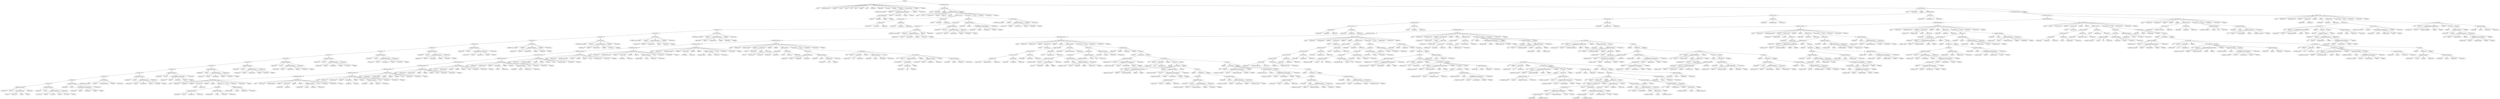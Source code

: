 digraph {
n0 [label="Program"];
n1 [label="MainClass"];
n2 [label="CLASS"];
n1 -> n2
n3 [label="IdentifierBinaryTree"];
n1 -> n3
n4 [label="LBRACE{"];
n1 -> n4
n5 [label="PUBLIC"];
n1 -> n5
n6 [label="STATIC"];
n1 -> n6
n7 [label="VOID"];
n1 -> n7
n8 [label="MAIN"];
n1 -> n8
n9 [label="LPAREN("];
n1 -> n9
n10 [label="String"];
n1 -> n10
n11 [label="LBRACKET["];
n1 -> n11
n12 [label="RBRACKET]"];
n1 -> n12
n13 [label="Identifiera"];
n1 -> n13
n14 [label="RPAREN)"];
n1 -> n14
n15 [label="LBRACE{"];
n1 -> n15
n16 [label="PrintStatement"];
n17 [label="PRINTSystem.out.println"];
n16 -> n17
n18 [label="LPAREN("];
n16 -> n18
n19 [label="MethodCallExpressionWithoutArgs"];
n20 [label="NewClassExpression"];
n21 [label="NEWnew"];
n20 -> n21
n22 [label="IdentifierBT"];
n20 -> n22
n23 [label="LPAREN("];
n20 -> n23
n24 [label="RPAREN)"];
n20 -> n24
n19 -> n20
n25 [label="PERIOD."];
n19 -> n25
n26 [label="IdentifierStart"];
n19 -> n26
n27 [label="LPAREN("];
n19 -> n27
n28 [label="RPAREN)"];
n19 -> n28
n16 -> n19
n29 [label="RPAREN)"];
n16 -> n29
n30 [label="SEMICOLON;"];
n16 -> n30
n1 -> n16
n31 [label="RBRACE}"];
n1 -> n31
n32 [label="RBRACE}"];
n1 -> n32
n0 -> n1
n33 [label="ClassDeclarationList"];
n34 [label="ClassDeclaration"];
n35 [label="CLASS"];
n34 -> n35
n36 [label="IdentifierBT"];
n34 -> n36
n37 [label="LBRACE{"];
n34 -> n37
n38 [label="MethodDeclaration"];
n39 [label="public"];
n38 -> n39
n40 [label="TYPEint"];
n38 -> n40
n41 [label="IdentifierStart"];
n38 -> n41
n42 [label="LPAREN("];
n38 -> n42
n43 [label="RPAREN)"];
n38 -> n43
n44 [label="LBRACE{"];
n38 -> n44
n45 [label="VarDeclarationList"];
n46 [label="VarDeclarationList"];
n47 [label="VarDeclaration"];
n48 [label="IdentifierTree"];
n47 -> n48
n49 [label="Identifierroot"];
n47 -> n49
n50 [label="SEMICOLON;"];
n47 -> n50
n46 -> n47
n51 [label="VarDeclaration"];
n52 [label="TYPEboolean"];
n51 -> n52
n53 [label="Identifierntb"];
n51 -> n53
n54 [label="SEMICOLON;"];
n51 -> n54
n46 -> n51
n45 -> n46
n55 [label="VarDeclaration"];
n56 [label="TYPEint"];
n55 -> n56
n57 [label="Identifiernti"];
n55 -> n57
n58 [label="SEMICOLON;"];
n55 -> n58
n45 -> n55
n38 -> n45
n59 [label="StatementList"];
n60 [label="StatementList"];
n61 [label="StatementList"];
n62 [label="StatementList"];
n63 [label="StatementList"];
n64 [label="StatementList"];
n65 [label="StatementList"];
n66 [label="StatementList"];
n67 [label="StatementList"];
n68 [label="StatementList"];
n69 [label="StatementList"];
n70 [label="StatementList"];
n71 [label="StatementList"];
n72 [label="StatementList"];
n73 [label="StatementList"];
n74 [label="StatementList"];
n75 [label="StatementList"];
n76 [label="StatementList"];
n77 [label="StatementList"];
n78 [label="StatementList"];
n79 [label="AssignmentStatement"];
n80 [label="Identifierroot"];
n79 -> n80
n81 [label="EQUAL="];
n79 -> n81
n82 [label="NewClassExpression"];
n83 [label="NEWnew"];
n82 -> n83
n84 [label="IdentifierTree"];
n82 -> n84
n85 [label="LPAREN("];
n82 -> n85
n86 [label="RPAREN)"];
n82 -> n86
n79 -> n82
n87 [label="SEMICOLON;"];
n79 -> n87
n78 -> n79
n88 [label="AssignmentStatement"];
n89 [label="Identifierntb"];
n88 -> n89
n90 [label="EQUAL="];
n88 -> n90
n91 [label="MethodCallExpression"];
n92 [label="Identifierroot"];
n91 -> n92
n93 [label="PERIOD."];
n91 -> n93
n94 [label="IdentifierInit"];
n91 -> n94
n95 [label="LPAREN("];
n91 -> n95
n96 [label="INTEGER16"];
n91 -> n96
n97 [label="RPAREN)"];
n91 -> n97
n88 -> n91
n98 [label="SEMICOLON;"];
n88 -> n98
n78 -> n88
n77 -> n78
n99 [label="AssignmentStatement"];
n100 [label="Identifierntb"];
n99 -> n100
n101 [label="EQUAL="];
n99 -> n101
n102 [label="MethodCallExpressionWithoutArgs"];
n103 [label="Identifierroot"];
n102 -> n103
n104 [label="PERIOD."];
n102 -> n104
n105 [label="IdentifierPrint"];
n102 -> n105
n106 [label="LPAREN("];
n102 -> n106
n107 [label="RPAREN)"];
n102 -> n107
n99 -> n102
n108 [label="SEMICOLON;"];
n99 -> n108
n77 -> n99
n76 -> n77
n109 [label="PrintStatement"];
n110 [label="PRINTSystem.out.println"];
n109 -> n110
n111 [label="LPAREN("];
n109 -> n111
n112 [label="INTEGER100000000"];
n109 -> n112
n113 [label="RPAREN)"];
n109 -> n113
n114 [label="SEMICOLON;"];
n109 -> n114
n76 -> n109
n75 -> n76
n115 [label="AssignmentStatement"];
n116 [label="Identifierntb"];
n115 -> n116
n117 [label="EQUAL="];
n115 -> n117
n118 [label="MethodCallExpression"];
n119 [label="Identifierroot"];
n118 -> n119
n120 [label="PERIOD."];
n118 -> n120
n121 [label="IdentifierInsert"];
n118 -> n121
n122 [label="LPAREN("];
n118 -> n122
n123 [label="INTEGER8"];
n118 -> n123
n124 [label="RPAREN)"];
n118 -> n124
n115 -> n118
n125 [label="SEMICOLON;"];
n115 -> n125
n75 -> n115
n74 -> n75
n126 [label="AssignmentStatement"];
n127 [label="Identifierntb"];
n126 -> n127
n128 [label="EQUAL="];
n126 -> n128
n129 [label="MethodCallExpressionWithoutArgs"];
n130 [label="Identifierroot"];
n129 -> n130
n131 [label="PERIOD."];
n129 -> n131
n132 [label="IdentifierPrint"];
n129 -> n132
n133 [label="LPAREN("];
n129 -> n133
n134 [label="RPAREN)"];
n129 -> n134
n126 -> n129
n135 [label="SEMICOLON;"];
n126 -> n135
n74 -> n126
n73 -> n74
n136 [label="AssignmentStatement"];
n137 [label="Identifierntb"];
n136 -> n137
n138 [label="EQUAL="];
n136 -> n138
n139 [label="MethodCallExpression"];
n140 [label="Identifierroot"];
n139 -> n140
n141 [label="PERIOD."];
n139 -> n141
n142 [label="IdentifierInsert"];
n139 -> n142
n143 [label="LPAREN("];
n139 -> n143
n144 [label="INTEGER24"];
n139 -> n144
n145 [label="RPAREN)"];
n139 -> n145
n136 -> n139
n146 [label="SEMICOLON;"];
n136 -> n146
n73 -> n136
n72 -> n73
n147 [label="AssignmentStatement"];
n148 [label="Identifierntb"];
n147 -> n148
n149 [label="EQUAL="];
n147 -> n149
n150 [label="MethodCallExpression"];
n151 [label="Identifierroot"];
n150 -> n151
n152 [label="PERIOD."];
n150 -> n152
n153 [label="IdentifierInsert"];
n150 -> n153
n154 [label="LPAREN("];
n150 -> n154
n155 [label="INTEGER4"];
n150 -> n155
n156 [label="RPAREN)"];
n150 -> n156
n147 -> n150
n157 [label="SEMICOLON;"];
n147 -> n157
n72 -> n147
n71 -> n72
n158 [label="AssignmentStatement"];
n159 [label="Identifierntb"];
n158 -> n159
n160 [label="EQUAL="];
n158 -> n160
n161 [label="MethodCallExpression"];
n162 [label="Identifierroot"];
n161 -> n162
n163 [label="PERIOD."];
n161 -> n163
n164 [label="IdentifierInsert"];
n161 -> n164
n165 [label="LPAREN("];
n161 -> n165
n166 [label="INTEGER12"];
n161 -> n166
n167 [label="RPAREN)"];
n161 -> n167
n158 -> n161
n168 [label="SEMICOLON;"];
n158 -> n168
n71 -> n158
n70 -> n71
n169 [label="AssignmentStatement"];
n170 [label="Identifierntb"];
n169 -> n170
n171 [label="EQUAL="];
n169 -> n171
n172 [label="MethodCallExpression"];
n173 [label="Identifierroot"];
n172 -> n173
n174 [label="PERIOD."];
n172 -> n174
n175 [label="IdentifierInsert"];
n172 -> n175
n176 [label="LPAREN("];
n172 -> n176
n177 [label="INTEGER20"];
n172 -> n177
n178 [label="RPAREN)"];
n172 -> n178
n169 -> n172
n179 [label="SEMICOLON;"];
n169 -> n179
n70 -> n169
n69 -> n70
n180 [label="AssignmentStatement"];
n181 [label="Identifierntb"];
n180 -> n181
n182 [label="EQUAL="];
n180 -> n182
n183 [label="MethodCallExpression"];
n184 [label="Identifierroot"];
n183 -> n184
n185 [label="PERIOD."];
n183 -> n185
n186 [label="IdentifierInsert"];
n183 -> n186
n187 [label="LPAREN("];
n183 -> n187
n188 [label="INTEGER28"];
n183 -> n188
n189 [label="RPAREN)"];
n183 -> n189
n180 -> n183
n190 [label="SEMICOLON;"];
n180 -> n190
n69 -> n180
n68 -> n69
n191 [label="AssignmentStatement"];
n192 [label="Identifierntb"];
n191 -> n192
n193 [label="EQUAL="];
n191 -> n193
n194 [label="MethodCallExpression"];
n195 [label="Identifierroot"];
n194 -> n195
n196 [label="PERIOD."];
n194 -> n196
n197 [label="IdentifierInsert"];
n194 -> n197
n198 [label="LPAREN("];
n194 -> n198
n199 [label="INTEGER14"];
n194 -> n199
n200 [label="RPAREN)"];
n194 -> n200
n191 -> n194
n201 [label="SEMICOLON;"];
n191 -> n201
n68 -> n191
n67 -> n68
n202 [label="AssignmentStatement"];
n203 [label="Identifierntb"];
n202 -> n203
n204 [label="EQUAL="];
n202 -> n204
n205 [label="MethodCallExpressionWithoutArgs"];
n206 [label="Identifierroot"];
n205 -> n206
n207 [label="PERIOD."];
n205 -> n207
n208 [label="IdentifierPrint"];
n205 -> n208
n209 [label="LPAREN("];
n205 -> n209
n210 [label="RPAREN)"];
n205 -> n210
n202 -> n205
n211 [label="SEMICOLON;"];
n202 -> n211
n67 -> n202
n66 -> n67
n212 [label="PrintStatement"];
n213 [label="PRINTSystem.out.println"];
n212 -> n213
n214 [label="LPAREN("];
n212 -> n214
n215 [label="MethodCallExpression"];
n216 [label="Identifierroot"];
n215 -> n216
n217 [label="PERIOD."];
n215 -> n217
n218 [label="IdentifierSearch"];
n215 -> n218
n219 [label="LPAREN("];
n215 -> n219
n220 [label="INTEGER24"];
n215 -> n220
n221 [label="RPAREN)"];
n215 -> n221
n212 -> n215
n222 [label="RPAREN)"];
n212 -> n222
n223 [label="SEMICOLON;"];
n212 -> n223
n66 -> n212
n65 -> n66
n224 [label="PrintStatement"];
n225 [label="PRINTSystem.out.println"];
n224 -> n225
n226 [label="LPAREN("];
n224 -> n226
n227 [label="MethodCallExpression"];
n228 [label="Identifierroot"];
n227 -> n228
n229 [label="PERIOD."];
n227 -> n229
n230 [label="IdentifierSearch"];
n227 -> n230
n231 [label="LPAREN("];
n227 -> n231
n232 [label="INTEGER12"];
n227 -> n232
n233 [label="RPAREN)"];
n227 -> n233
n224 -> n227
n234 [label="RPAREN)"];
n224 -> n234
n235 [label="SEMICOLON;"];
n224 -> n235
n65 -> n224
n64 -> n65
n236 [label="PrintStatement"];
n237 [label="PRINTSystem.out.println"];
n236 -> n237
n238 [label="LPAREN("];
n236 -> n238
n239 [label="MethodCallExpression"];
n240 [label="Identifierroot"];
n239 -> n240
n241 [label="PERIOD."];
n239 -> n241
n242 [label="IdentifierSearch"];
n239 -> n242
n243 [label="LPAREN("];
n239 -> n243
n244 [label="INTEGER16"];
n239 -> n244
n245 [label="RPAREN)"];
n239 -> n245
n236 -> n239
n246 [label="RPAREN)"];
n236 -> n246
n247 [label="SEMICOLON;"];
n236 -> n247
n64 -> n236
n63 -> n64
n248 [label="PrintStatement"];
n249 [label="PRINTSystem.out.println"];
n248 -> n249
n250 [label="LPAREN("];
n248 -> n250
n251 [label="MethodCallExpression"];
n252 [label="Identifierroot"];
n251 -> n252
n253 [label="PERIOD."];
n251 -> n253
n254 [label="IdentifierSearch"];
n251 -> n254
n255 [label="LPAREN("];
n251 -> n255
n256 [label="INTEGER50"];
n251 -> n256
n257 [label="RPAREN)"];
n251 -> n257
n248 -> n251
n258 [label="RPAREN)"];
n248 -> n258
n259 [label="SEMICOLON;"];
n248 -> n259
n63 -> n248
n62 -> n63
n260 [label="PrintStatement"];
n261 [label="PRINTSystem.out.println"];
n260 -> n261
n262 [label="LPAREN("];
n260 -> n262
n263 [label="MethodCallExpression"];
n264 [label="Identifierroot"];
n263 -> n264
n265 [label="PERIOD."];
n263 -> n265
n266 [label="IdentifierSearch"];
n263 -> n266
n267 [label="LPAREN("];
n263 -> n267
n268 [label="INTEGER12"];
n263 -> n268
n269 [label="RPAREN)"];
n263 -> n269
n260 -> n263
n270 [label="RPAREN)"];
n260 -> n270
n271 [label="SEMICOLON;"];
n260 -> n271
n62 -> n260
n61 -> n62
n272 [label="AssignmentStatement"];
n273 [label="Identifierntb"];
n272 -> n273
n274 [label="EQUAL="];
n272 -> n274
n275 [label="MethodCallExpression"];
n276 [label="Identifierroot"];
n275 -> n276
n277 [label="PERIOD."];
n275 -> n277
n278 [label="IdentifierDelete"];
n275 -> n278
n279 [label="LPAREN("];
n275 -> n279
n280 [label="INTEGER12"];
n275 -> n280
n281 [label="RPAREN)"];
n275 -> n281
n272 -> n275
n282 [label="SEMICOLON;"];
n272 -> n282
n61 -> n272
n60 -> n61
n283 [label="AssignmentStatement"];
n284 [label="Identifierntb"];
n283 -> n284
n285 [label="EQUAL="];
n283 -> n285
n286 [label="MethodCallExpressionWithoutArgs"];
n287 [label="Identifierroot"];
n286 -> n287
n288 [label="PERIOD."];
n286 -> n288
n289 [label="IdentifierPrint"];
n286 -> n289
n290 [label="LPAREN("];
n286 -> n290
n291 [label="RPAREN)"];
n286 -> n291
n283 -> n286
n292 [label="SEMICOLON;"];
n283 -> n292
n60 -> n283
n59 -> n60
n293 [label="PrintStatement"];
n294 [label="PRINTSystem.out.println"];
n293 -> n294
n295 [label="LPAREN("];
n293 -> n295
n296 [label="MethodCallExpression"];
n297 [label="Identifierroot"];
n296 -> n297
n298 [label="PERIOD."];
n296 -> n298
n299 [label="IdentifierSearch"];
n296 -> n299
n300 [label="LPAREN("];
n296 -> n300
n301 [label="INTEGER12"];
n296 -> n301
n302 [label="RPAREN)"];
n296 -> n302
n293 -> n296
n303 [label="RPAREN)"];
n293 -> n303
n304 [label="SEMICOLON;"];
n293 -> n304
n59 -> n293
n38 -> n59
n305 [label="return"];
n38 -> n305
n306 [label="INTEGER0"];
n38 -> n306
n307 [label="SEMICOLON;"];
n38 -> n307
n308 [label="RBRACE}"];
n38 -> n308
n34 -> n38
n309 [label="RBRACE}"];
n34 -> n309
n33 -> n34
n310 [label="ClassDeclaration"];
n311 [label="CLASS"];
n310 -> n311
n312 [label="IdentifierTree"];
n310 -> n312
n313 [label="LBRACE{"];
n310 -> n313
n314 [label="VarDeclarationList"];
n315 [label="VarDeclarationList"];
n316 [label="VarDeclarationList"];
n317 [label="VarDeclarationList"];
n318 [label="VarDeclarationList"];
n319 [label="VarDeclaration"];
n320 [label="IdentifierTree"];
n319 -> n320
n321 [label="Identifierleft"];
n319 -> n321
n322 [label="SEMICOLON;"];
n319 -> n322
n318 -> n319
n323 [label="VarDeclaration"];
n324 [label="IdentifierTree"];
n323 -> n324
n325 [label="Identifierright"];
n323 -> n325
n326 [label="SEMICOLON;"];
n323 -> n326
n318 -> n323
n317 -> n318
n327 [label="VarDeclaration"];
n328 [label="TYPEint"];
n327 -> n328
n329 [label="Identifierkey"];
n327 -> n329
n330 [label="SEMICOLON;"];
n327 -> n330
n317 -> n327
n316 -> n317
n331 [label="VarDeclaration"];
n332 [label="TYPEboolean"];
n331 -> n332
n333 [label="Identifierhas_left"];
n331 -> n333
n334 [label="SEMICOLON;"];
n331 -> n334
n316 -> n331
n315 -> n316
n335 [label="VarDeclaration"];
n336 [label="TYPEboolean"];
n335 -> n336
n337 [label="Identifierhas_right"];
n335 -> n337
n338 [label="SEMICOLON;"];
n335 -> n338
n315 -> n335
n314 -> n315
n339 [label="VarDeclaration"];
n340 [label="IdentifierTree"];
n339 -> n340
n341 [label="Identifiermy_null"];
n339 -> n341
n342 [label="SEMICOLON;"];
n339 -> n342
n314 -> n339
n310 -> n314
n343 [label="MethodDeclarationList"];
n344 [label="MethodDeclarationList"];
n345 [label="MethodDeclarationList"];
n346 [label="MethodDeclarationList"];
n347 [label="MethodDeclarationList"];
n348 [label="MethodDeclarationList"];
n349 [label="MethodDeclarationList"];
n350 [label="MethodDeclarationList"];
n351 [label="MethodDeclarationList"];
n352 [label="MethodDeclarationList"];
n353 [label="MethodDeclarationList"];
n354 [label="MethodDeclarationList"];
n355 [label="MethodDeclarationList"];
n356 [label="MethodDeclarationList"];
n357 [label="MethodDeclarationList"];
n358 [label="MethodDeclarationList"];
n359 [label="MethodDeclarationList"];
n360 [label="MethodDeclarationList"];
n361 [label="MethodDeclarationList"];
n362 [label="MethodDeclaration"];
n363 [label="public"];
n362 -> n363
n364 [label="TYPEboolean"];
n362 -> n364
n365 [label="IdentifierInit"];
n362 -> n365
n366 [label="LPAREN("];
n362 -> n366
n367 [label="ParameterList"];
n368 [label="TYPEint"];
n367 -> n368
n369 [label="Identifierv_key"];
n367 -> n369
n362 -> n367
n370 [label="RPAREN)"];
n362 -> n370
n371 [label="LBRACE{"];
n362 -> n371
n372 [label="StatementList"];
n373 [label="StatementList"];
n374 [label="AssignmentStatement"];
n375 [label="Identifierkey"];
n374 -> n375
n376 [label="EQUAL="];
n374 -> n376
n377 [label="Identifierv_key"];
n374 -> n377
n378 [label="SEMICOLON;"];
n374 -> n378
n373 -> n374
n379 [label="AssignmentStatement"];
n380 [label="Identifierhas_left"];
n379 -> n380
n381 [label="EQUAL="];
n379 -> n381
n382 [label="LITERALfalse"];
n379 -> n382
n383 [label="SEMICOLON;"];
n379 -> n383
n373 -> n379
n372 -> n373
n384 [label="AssignmentStatement"];
n385 [label="Identifierhas_right"];
n384 -> n385
n386 [label="EQUAL="];
n384 -> n386
n387 [label="LITERALfalse"];
n384 -> n387
n388 [label="SEMICOLON;"];
n384 -> n388
n372 -> n384
n362 -> n372
n389 [label="return"];
n362 -> n389
n390 [label="LITERALtrue"];
n362 -> n390
n391 [label="SEMICOLON;"];
n362 -> n391
n392 [label="RBRACE}"];
n362 -> n392
n361 -> n362
n393 [label="MethodDeclaration"];
n394 [label="public"];
n393 -> n394
n395 [label="TYPEboolean"];
n393 -> n395
n396 [label="IdentifierSetRight"];
n393 -> n396
n397 [label="LPAREN("];
n393 -> n397
n398 [label="ParameterList"];
n399 [label="IdentifierTree"];
n398 -> n399
n400 [label="Identifierrn"];
n398 -> n400
n393 -> n398
n401 [label="RPAREN)"];
n393 -> n401
n402 [label="LBRACE{"];
n393 -> n402
n403 [label="AssignmentStatement"];
n404 [label="Identifierright"];
n403 -> n404
n405 [label="EQUAL="];
n403 -> n405
n406 [label="Identifierrn"];
n403 -> n406
n407 [label="SEMICOLON;"];
n403 -> n407
n393 -> n403
n408 [label="return"];
n393 -> n408
n409 [label="LITERALtrue"];
n393 -> n409
n410 [label="SEMICOLON;"];
n393 -> n410
n411 [label="RBRACE}"];
n393 -> n411
n361 -> n393
n360 -> n361
n412 [label="MethodDeclaration"];
n413 [label="public"];
n412 -> n413
n414 [label="TYPEboolean"];
n412 -> n414
n415 [label="IdentifierSetLeft"];
n412 -> n415
n416 [label="LPAREN("];
n412 -> n416
n417 [label="ParameterList"];
n418 [label="IdentifierTree"];
n417 -> n418
n419 [label="Identifierln"];
n417 -> n419
n412 -> n417
n420 [label="RPAREN)"];
n412 -> n420
n421 [label="LBRACE{"];
n412 -> n421
n422 [label="AssignmentStatement"];
n423 [label="Identifierleft"];
n422 -> n423
n424 [label="EQUAL="];
n422 -> n424
n425 [label="Identifierln"];
n422 -> n425
n426 [label="SEMICOLON;"];
n422 -> n426
n412 -> n422
n427 [label="return"];
n412 -> n427
n428 [label="LITERALtrue"];
n412 -> n428
n429 [label="SEMICOLON;"];
n412 -> n429
n430 [label="RBRACE}"];
n412 -> n430
n360 -> n412
n359 -> n360
n431 [label="MethodDeclaration"];
n432 [label="public"];
n431 -> n432
n433 [label="IdentifierTree"];
n431 -> n433
n434 [label="IdentifierGetRight"];
n431 -> n434
n435 [label="LPAREN("];
n431 -> n435
n436 [label="RPAREN)"];
n431 -> n436
n437 [label="LBRACE{"];
n431 -> n437
n438 [label="return"];
n431 -> n438
n439 [label="Identifierright"];
n431 -> n439
n440 [label="SEMICOLON;"];
n431 -> n440
n441 [label="RBRACE}"];
n431 -> n441
n359 -> n431
n358 -> n359
n442 [label="MethodDeclaration"];
n443 [label="public"];
n442 -> n443
n444 [label="IdentifierTree"];
n442 -> n444
n445 [label="IdentifierGetLeft"];
n442 -> n445
n446 [label="LPAREN("];
n442 -> n446
n447 [label="RPAREN)"];
n442 -> n447
n448 [label="LBRACE{"];
n442 -> n448
n449 [label="return"];
n442 -> n449
n450 [label="Identifierleft"];
n442 -> n450
n451 [label="SEMICOLON;"];
n442 -> n451
n452 [label="RBRACE}"];
n442 -> n452
n358 -> n442
n357 -> n358
n453 [label="MethodDeclaration"];
n454 [label="public"];
n453 -> n454
n455 [label="TYPEint"];
n453 -> n455
n456 [label="IdentifierGetKey"];
n453 -> n456
n457 [label="LPAREN("];
n453 -> n457
n458 [label="RPAREN)"];
n453 -> n458
n459 [label="LBRACE{"];
n453 -> n459
n460 [label="return"];
n453 -> n460
n461 [label="Identifierkey"];
n453 -> n461
n462 [label="SEMICOLON;"];
n453 -> n462
n463 [label="RBRACE}"];
n453 -> n463
n357 -> n453
n356 -> n357
n464 [label="MethodDeclaration"];
n465 [label="public"];
n464 -> n465
n466 [label="TYPEboolean"];
n464 -> n466
n467 [label="IdentifierSetKey"];
n464 -> n467
n468 [label="LPAREN("];
n464 -> n468
n469 [label="ParameterList"];
n470 [label="TYPEint"];
n469 -> n470
n471 [label="Identifierv_key"];
n469 -> n471
n464 -> n469
n472 [label="RPAREN)"];
n464 -> n472
n473 [label="LBRACE{"];
n464 -> n473
n474 [label="AssignmentStatement"];
n475 [label="Identifierkey"];
n474 -> n475
n476 [label="EQUAL="];
n474 -> n476
n477 [label="Identifierv_key"];
n474 -> n477
n478 [label="SEMICOLON;"];
n474 -> n478
n464 -> n474
n479 [label="return"];
n464 -> n479
n480 [label="LITERALtrue"];
n464 -> n480
n481 [label="SEMICOLON;"];
n464 -> n481
n482 [label="RBRACE}"];
n464 -> n482
n356 -> n464
n355 -> n356
n483 [label="MethodDeclaration"];
n484 [label="public"];
n483 -> n484
n485 [label="TYPEboolean"];
n483 -> n485
n486 [label="IdentifierGetHas_Right"];
n483 -> n486
n487 [label="LPAREN("];
n483 -> n487
n488 [label="RPAREN)"];
n483 -> n488
n489 [label="LBRACE{"];
n483 -> n489
n490 [label="return"];
n483 -> n490
n491 [label="Identifierhas_right"];
n483 -> n491
n492 [label="SEMICOLON;"];
n483 -> n492
n493 [label="RBRACE}"];
n483 -> n493
n355 -> n483
n354 -> n355
n494 [label="MethodDeclaration"];
n495 [label="public"];
n494 -> n495
n496 [label="TYPEboolean"];
n494 -> n496
n497 [label="IdentifierGetHas_Left"];
n494 -> n497
n498 [label="LPAREN("];
n494 -> n498
n499 [label="RPAREN)"];
n494 -> n499
n500 [label="LBRACE{"];
n494 -> n500
n501 [label="return"];
n494 -> n501
n502 [label="Identifierhas_left"];
n494 -> n502
n503 [label="SEMICOLON;"];
n494 -> n503
n504 [label="RBRACE}"];
n494 -> n504
n354 -> n494
n353 -> n354
n505 [label="MethodDeclaration"];
n506 [label="public"];
n505 -> n506
n507 [label="TYPEboolean"];
n505 -> n507
n508 [label="IdentifierSetHas_Left"];
n505 -> n508
n509 [label="LPAREN("];
n505 -> n509
n510 [label="ParameterList"];
n511 [label="TYPEboolean"];
n510 -> n511
n512 [label="Identifierval"];
n510 -> n512
n505 -> n510
n513 [label="RPAREN)"];
n505 -> n513
n514 [label="LBRACE{"];
n505 -> n514
n515 [label="AssignmentStatement"];
n516 [label="Identifierhas_left"];
n515 -> n516
n517 [label="EQUAL="];
n515 -> n517
n518 [label="Identifierval"];
n515 -> n518
n519 [label="SEMICOLON;"];
n515 -> n519
n505 -> n515
n520 [label="return"];
n505 -> n520
n521 [label="LITERALtrue"];
n505 -> n521
n522 [label="SEMICOLON;"];
n505 -> n522
n523 [label="RBRACE}"];
n505 -> n523
n353 -> n505
n352 -> n353
n524 [label="MethodDeclaration"];
n525 [label="public"];
n524 -> n525
n526 [label="TYPEboolean"];
n524 -> n526
n527 [label="IdentifierSetHas_Right"];
n524 -> n527
n528 [label="LPAREN("];
n524 -> n528
n529 [label="ParameterList"];
n530 [label="TYPEboolean"];
n529 -> n530
n531 [label="Identifierval"];
n529 -> n531
n524 -> n529
n532 [label="RPAREN)"];
n524 -> n532
n533 [label="LBRACE{"];
n524 -> n533
n534 [label="AssignmentStatement"];
n535 [label="Identifierhas_right"];
n534 -> n535
n536 [label="EQUAL="];
n534 -> n536
n537 [label="Identifierval"];
n534 -> n537
n538 [label="SEMICOLON;"];
n534 -> n538
n524 -> n534
n539 [label="return"];
n524 -> n539
n540 [label="LITERALtrue"];
n524 -> n540
n541 [label="SEMICOLON;"];
n524 -> n541
n542 [label="RBRACE}"];
n524 -> n542
n352 -> n524
n351 -> n352
n543 [label="MethodDeclaration"];
n544 [label="public"];
n543 -> n544
n545 [label="TYPEboolean"];
n543 -> n545
n546 [label="IdentifierCompare"];
n543 -> n546
n547 [label="LPAREN("];
n543 -> n547
n548 [label="ParameterList"];
n549 [label="TYPEint"];
n548 -> n549
n550 [label="Identifiernum1"];
n548 -> n550
n551 [label="COMMA,"];
n548 -> n551
n552 [label="ParameterList"];
n553 [label="TYPEint"];
n552 -> n553
n554 [label="Identifiernum2"];
n552 -> n554
n548 -> n552
n543 -> n548
n555 [label="RPAREN)"];
n543 -> n555
n556 [label="LBRACE{"];
n543 -> n556
n557 [label="VarDeclarationList"];
n558 [label="VarDeclaration"];
n559 [label="TYPEboolean"];
n558 -> n559
n560 [label="Identifierntb"];
n558 -> n560
n561 [label="SEMICOLON;"];
n558 -> n561
n557 -> n558
n562 [label="VarDeclaration"];
n563 [label="TYPEint"];
n562 -> n563
n564 [label="Identifiernti"];
n562 -> n564
n565 [label="SEMICOLON;"];
n562 -> n565
n557 -> n562
n543 -> n557
n566 [label="StatementList"];
n567 [label="StatementList"];
n568 [label="AssignmentStatement"];
n569 [label="Identifierntb"];
n568 -> n569
n570 [label="EQUAL="];
n568 -> n570
n571 [label="LITERALfalse"];
n568 -> n571
n572 [label="SEMICOLON;"];
n568 -> n572
n567 -> n568
n573 [label="AssignmentStatement"];
n574 [label="Identifiernti"];
n573 -> n574
n575 [label="EQUAL="];
n573 -> n575
n576 [label="PlusExpression"];
n577 [label="Identifiernum2"];
n576 -> n577
n578 [label="PLUS+"];
n576 -> n578
n579 [label="INTEGER1"];
n576 -> n579
n573 -> n576
n580 [label="SEMICOLON;"];
n573 -> n580
n567 -> n573
n566 -> n567
n581 [label="IFStatement"];
n582 [label="IFif"];
n581 -> n582
n583 [label="LPAREN("];
n581 -> n583
n584 [label="lssExpression"];
n585 [label="Identifiernum1"];
n584 -> n585
n586 [label="LSS<"];
n584 -> n586
n587 [label="Identifiernum2"];
n584 -> n587
n581 -> n584
n588 [label="RPAREN)"];
n581 -> n588
n589 [label="AssignmentStatement"];
n590 [label="Identifierntb"];
n589 -> n590
n591 [label="EQUAL="];
n589 -> n591
n592 [label="LITERALfalse"];
n589 -> n592
n593 [label="SEMICOLON;"];
n589 -> n593
n581 -> n589
n594 [label="ELSEelse"];
n581 -> n594
n595 [label="IFStatement"];
n596 [label="IFif"];
n595 -> n596
n597 [label="LPAREN("];
n595 -> n597
n598 [label="ExclamationExpression"];
n599 [label="EXCLAMATION!"];
n598 -> n599
n600 [label="ParenExpression"];
n601 [label="LPAREN("];
n600 -> n601
n602 [label="lssExpression"];
n603 [label="Identifiernum1"];
n602 -> n603
n604 [label="LSS<"];
n602 -> n604
n605 [label="Identifiernti"];
n602 -> n605
n600 -> n602
n606 [label="RPAREN)"];
n600 -> n606
n598 -> n600
n595 -> n598
n607 [label="RPAREN)"];
n595 -> n607
n608 [label="AssignmentStatement"];
n609 [label="Identifierntb"];
n608 -> n609
n610 [label="EQUAL="];
n608 -> n610
n611 [label="LITERALfalse"];
n608 -> n611
n612 [label="SEMICOLON;"];
n608 -> n612
n595 -> n608
n613 [label="ELSEelse"];
n595 -> n613
n614 [label="AssignmentStatement"];
n615 [label="Identifierntb"];
n614 -> n615
n616 [label="EQUAL="];
n614 -> n616
n617 [label="LITERALtrue"];
n614 -> n617
n618 [label="SEMICOLON;"];
n614 -> n618
n595 -> n614
n581 -> n595
n566 -> n581
n543 -> n566
n619 [label="return"];
n543 -> n619
n620 [label="Identifierntb"];
n543 -> n620
n621 [label="SEMICOLON;"];
n543 -> n621
n622 [label="RBRACE}"];
n543 -> n622
n351 -> n543
n350 -> n351
n623 [label="MethodDeclaration"];
n624 [label="public"];
n623 -> n624
n625 [label="TYPEboolean"];
n623 -> n625
n626 [label="IdentifierInsert"];
n623 -> n626
n627 [label="LPAREN("];
n623 -> n627
n628 [label="ParameterList"];
n629 [label="TYPEint"];
n628 -> n629
n630 [label="Identifierv_key"];
n628 -> n630
n623 -> n628
n631 [label="RPAREN)"];
n623 -> n631
n632 [label="LBRACE{"];
n623 -> n632
n633 [label="VarDeclarationList"];
n634 [label="VarDeclarationList"];
n635 [label="VarDeclarationList"];
n636 [label="VarDeclarationList"];
n637 [label="VarDeclaration"];
n638 [label="IdentifierTree"];
n637 -> n638
n639 [label="Identifiernew_node"];
n637 -> n639
n640 [label="SEMICOLON;"];
n637 -> n640
n636 -> n637
n641 [label="VarDeclaration"];
n642 [label="TYPEboolean"];
n641 -> n642
n643 [label="Identifierntb"];
n641 -> n643
n644 [label="SEMICOLON;"];
n641 -> n644
n636 -> n641
n635 -> n636
n645 [label="VarDeclaration"];
n646 [label="TYPEboolean"];
n645 -> n646
n647 [label="Identifiercont"];
n645 -> n647
n648 [label="SEMICOLON;"];
n645 -> n648
n635 -> n645
n634 -> n635
n649 [label="VarDeclaration"];
n650 [label="TYPEint"];
n649 -> n650
n651 [label="Identifierkey_aux"];
n649 -> n651
n652 [label="SEMICOLON;"];
n649 -> n652
n634 -> n649
n633 -> n634
n653 [label="VarDeclaration"];
n654 [label="IdentifierTree"];
n653 -> n654
n655 [label="Identifiercurrent_node"];
n653 -> n655
n656 [label="SEMICOLON;"];
n653 -> n656
n633 -> n653
n623 -> n633
n657 [label="StatementList"];
n658 [label="StatementList"];
n659 [label="StatementList"];
n660 [label="StatementList"];
n661 [label="AssignmentStatement"];
n662 [label="Identifiernew_node"];
n661 -> n662
n663 [label="EQUAL="];
n661 -> n663
n664 [label="NewClassExpression"];
n665 [label="NEWnew"];
n664 -> n665
n666 [label="IdentifierTree"];
n664 -> n666
n667 [label="LPAREN("];
n664 -> n667
n668 [label="RPAREN)"];
n664 -> n668
n661 -> n664
n669 [label="SEMICOLON;"];
n661 -> n669
n660 -> n661
n670 [label="AssignmentStatement"];
n671 [label="Identifierntb"];
n670 -> n671
n672 [label="EQUAL="];
n670 -> n672
n673 [label="MethodCallExpression"];
n674 [label="Identifiernew_node"];
n673 -> n674
n675 [label="PERIOD."];
n673 -> n675
n676 [label="IdentifierInit"];
n673 -> n676
n677 [label="LPAREN("];
n673 -> n677
n678 [label="Identifierv_key"];
n673 -> n678
n679 [label="RPAREN)"];
n673 -> n679
n670 -> n673
n680 [label="SEMICOLON;"];
n670 -> n680
n660 -> n670
n659 -> n660
n681 [label="AssignmentStatement"];
n682 [label="Identifiercurrent_node"];
n681 -> n682
n683 [label="EQUAL="];
n681 -> n683
n684 [label="this"];
n681 -> n684
n685 [label="SEMICOLON;"];
n681 -> n685
n659 -> n681
n658 -> n659
n686 [label="AssignmentStatement"];
n687 [label="Identifiercont"];
n686 -> n687
n688 [label="EQUAL="];
n686 -> n688
n689 [label="LITERALtrue"];
n686 -> n689
n690 [label="SEMICOLON;"];
n686 -> n690
n658 -> n686
n657 -> n658
n691 [label="WHILEStatement"];
n692 [label="WHILEwhile"];
n691 -> n692
n693 [label="LPAREN("];
n691 -> n693
n694 [label="Identifiercont"];
n691 -> n694
n695 [label="RPAREN)"];
n691 -> n695
n696 [label="Statement"];
n697 [label="LBRACE{"];
n696 -> n697
n698 [label="StatementList"];
n699 [label="AssignmentStatement"];
n700 [label="Identifierkey_aux"];
n699 -> n700
n701 [label="EQUAL="];
n699 -> n701
n702 [label="MethodCallExpressionWithoutArgs"];
n703 [label="Identifiercurrent_node"];
n702 -> n703
n704 [label="PERIOD."];
n702 -> n704
n705 [label="IdentifierGetKey"];
n702 -> n705
n706 [label="LPAREN("];
n702 -> n706
n707 [label="RPAREN)"];
n702 -> n707
n699 -> n702
n708 [label="SEMICOLON;"];
n699 -> n708
n698 -> n699
n709 [label="IFStatement"];
n710 [label="IFif"];
n709 -> n710
n711 [label="LPAREN("];
n709 -> n711
n712 [label="lssExpression"];
n713 [label="Identifierv_key"];
n712 -> n713
n714 [label="LSS<"];
n712 -> n714
n715 [label="Identifierkey_aux"];
n712 -> n715
n709 -> n712
n716 [label="RPAREN)"];
n709 -> n716
n717 [label="Statement"];
n718 [label="LBRACE{"];
n717 -> n718
n719 [label="IFStatement"];
n720 [label="IFif"];
n719 -> n720
n721 [label="LPAREN("];
n719 -> n721
n722 [label="MethodCallExpressionWithoutArgs"];
n723 [label="Identifiercurrent_node"];
n722 -> n723
n724 [label="PERIOD."];
n722 -> n724
n725 [label="IdentifierGetHas_Left"];
n722 -> n725
n726 [label="LPAREN("];
n722 -> n726
n727 [label="RPAREN)"];
n722 -> n727
n719 -> n722
n728 [label="RPAREN)"];
n719 -> n728
n729 [label="AssignmentStatement"];
n730 [label="Identifiercurrent_node"];
n729 -> n730
n731 [label="EQUAL="];
n729 -> n731
n732 [label="MethodCallExpressionWithoutArgs"];
n733 [label="Identifiercurrent_node"];
n732 -> n733
n734 [label="PERIOD."];
n732 -> n734
n735 [label="IdentifierGetLeft"];
n732 -> n735
n736 [label="LPAREN("];
n732 -> n736
n737 [label="RPAREN)"];
n732 -> n737
n729 -> n732
n738 [label="SEMICOLON;"];
n729 -> n738
n719 -> n729
n739 [label="ELSEelse"];
n719 -> n739
n740 [label="Statement"];
n741 [label="LBRACE{"];
n740 -> n741
n742 [label="StatementList"];
n743 [label="StatementList"];
n744 [label="AssignmentStatement"];
n745 [label="Identifiercont"];
n744 -> n745
n746 [label="EQUAL="];
n744 -> n746
n747 [label="LITERALfalse"];
n744 -> n747
n748 [label="SEMICOLON;"];
n744 -> n748
n743 -> n744
n749 [label="AssignmentStatement"];
n750 [label="Identifierntb"];
n749 -> n750
n751 [label="EQUAL="];
n749 -> n751
n752 [label="MethodCallExpression"];
n753 [label="Identifiercurrent_node"];
n752 -> n753
n754 [label="PERIOD."];
n752 -> n754
n755 [label="IdentifierSetHas_Left"];
n752 -> n755
n756 [label="LPAREN("];
n752 -> n756
n757 [label="LITERALtrue"];
n752 -> n757
n758 [label="RPAREN)"];
n752 -> n758
n749 -> n752
n759 [label="SEMICOLON;"];
n749 -> n759
n743 -> n749
n742 -> n743
n760 [label="AssignmentStatement"];
n761 [label="Identifierntb"];
n760 -> n761
n762 [label="EQUAL="];
n760 -> n762
n763 [label="MethodCallExpression"];
n764 [label="Identifiercurrent_node"];
n763 -> n764
n765 [label="PERIOD."];
n763 -> n765
n766 [label="IdentifierSetLeft"];
n763 -> n766
n767 [label="LPAREN("];
n763 -> n767
n768 [label="Identifiernew_node"];
n763 -> n768
n769 [label="RPAREN)"];
n763 -> n769
n760 -> n763
n770 [label="SEMICOLON;"];
n760 -> n770
n742 -> n760
n740 -> n742
n771 [label="RBRACE}"];
n740 -> n771
n719 -> n740
n717 -> n719
n772 [label="RBRACE}"];
n717 -> n772
n709 -> n717
n773 [label="ELSEelse"];
n709 -> n773
n774 [label="Statement"];
n775 [label="LBRACE{"];
n774 -> n775
n776 [label="IFStatement"];
n777 [label="IFif"];
n776 -> n777
n778 [label="LPAREN("];
n776 -> n778
n779 [label="MethodCallExpressionWithoutArgs"];
n780 [label="Identifiercurrent_node"];
n779 -> n780
n781 [label="PERIOD."];
n779 -> n781
n782 [label="IdentifierGetHas_Right"];
n779 -> n782
n783 [label="LPAREN("];
n779 -> n783
n784 [label="RPAREN)"];
n779 -> n784
n776 -> n779
n785 [label="RPAREN)"];
n776 -> n785
n786 [label="AssignmentStatement"];
n787 [label="Identifiercurrent_node"];
n786 -> n787
n788 [label="EQUAL="];
n786 -> n788
n789 [label="MethodCallExpressionWithoutArgs"];
n790 [label="Identifiercurrent_node"];
n789 -> n790
n791 [label="PERIOD."];
n789 -> n791
n792 [label="IdentifierGetRight"];
n789 -> n792
n793 [label="LPAREN("];
n789 -> n793
n794 [label="RPAREN)"];
n789 -> n794
n786 -> n789
n795 [label="SEMICOLON;"];
n786 -> n795
n776 -> n786
n796 [label="ELSEelse"];
n776 -> n796
n797 [label="Statement"];
n798 [label="LBRACE{"];
n797 -> n798
n799 [label="StatementList"];
n800 [label="StatementList"];
n801 [label="AssignmentStatement"];
n802 [label="Identifiercont"];
n801 -> n802
n803 [label="EQUAL="];
n801 -> n803
n804 [label="LITERALfalse"];
n801 -> n804
n805 [label="SEMICOLON;"];
n801 -> n805
n800 -> n801
n806 [label="AssignmentStatement"];
n807 [label="Identifierntb"];
n806 -> n807
n808 [label="EQUAL="];
n806 -> n808
n809 [label="MethodCallExpression"];
n810 [label="Identifiercurrent_node"];
n809 -> n810
n811 [label="PERIOD."];
n809 -> n811
n812 [label="IdentifierSetHas_Right"];
n809 -> n812
n813 [label="LPAREN("];
n809 -> n813
n814 [label="LITERALtrue"];
n809 -> n814
n815 [label="RPAREN)"];
n809 -> n815
n806 -> n809
n816 [label="SEMICOLON;"];
n806 -> n816
n800 -> n806
n799 -> n800
n817 [label="AssignmentStatement"];
n818 [label="Identifierntb"];
n817 -> n818
n819 [label="EQUAL="];
n817 -> n819
n820 [label="MethodCallExpression"];
n821 [label="Identifiercurrent_node"];
n820 -> n821
n822 [label="PERIOD."];
n820 -> n822
n823 [label="IdentifierSetRight"];
n820 -> n823
n824 [label="LPAREN("];
n820 -> n824
n825 [label="Identifiernew_node"];
n820 -> n825
n826 [label="RPAREN)"];
n820 -> n826
n817 -> n820
n827 [label="SEMICOLON;"];
n817 -> n827
n799 -> n817
n797 -> n799
n828 [label="RBRACE}"];
n797 -> n828
n776 -> n797
n774 -> n776
n829 [label="RBRACE}"];
n774 -> n829
n709 -> n774
n698 -> n709
n696 -> n698
n830 [label="RBRACE}"];
n696 -> n830
n691 -> n696
n657 -> n691
n623 -> n657
n831 [label="return"];
n623 -> n831
n832 [label="LITERALtrue"];
n623 -> n832
n833 [label="SEMICOLON;"];
n623 -> n833
n834 [label="RBRACE}"];
n623 -> n834
n350 -> n623
n349 -> n350
n835 [label="MethodDeclaration"];
n836 [label="public"];
n835 -> n836
n837 [label="TYPEboolean"];
n835 -> n837
n838 [label="IdentifierDelete"];
n835 -> n838
n839 [label="LPAREN("];
n835 -> n839
n840 [label="ParameterList"];
n841 [label="TYPEint"];
n840 -> n841
n842 [label="Identifierv_key"];
n840 -> n842
n835 -> n840
n843 [label="RPAREN)"];
n835 -> n843
n844 [label="LBRACE{"];
n835 -> n844
n845 [label="VarDeclarationList"];
n846 [label="VarDeclarationList"];
n847 [label="VarDeclarationList"];
n848 [label="VarDeclarationList"];
n849 [label="VarDeclarationList"];
n850 [label="VarDeclarationList"];
n851 [label="VarDeclaration"];
n852 [label="IdentifierTree"];
n851 -> n852
n853 [label="Identifiercurrent_node"];
n851 -> n853
n854 [label="SEMICOLON;"];
n851 -> n854
n850 -> n851
n855 [label="VarDeclaration"];
n856 [label="IdentifierTree"];
n855 -> n856
n857 [label="Identifierparent_node"];
n855 -> n857
n858 [label="SEMICOLON;"];
n855 -> n858
n850 -> n855
n849 -> n850
n859 [label="VarDeclaration"];
n860 [label="TYPEboolean"];
n859 -> n860
n861 [label="Identifiercont"];
n859 -> n861
n862 [label="SEMICOLON;"];
n859 -> n862
n849 -> n859
n848 -> n849
n863 [label="VarDeclaration"];
n864 [label="TYPEboolean"];
n863 -> n864
n865 [label="Identifierfound"];
n863 -> n865
n866 [label="SEMICOLON;"];
n863 -> n866
n848 -> n863
n847 -> n848
n867 [label="VarDeclaration"];
n868 [label="TYPEboolean"];
n867 -> n868
n869 [label="Identifieris_root"];
n867 -> n869
n870 [label="SEMICOLON;"];
n867 -> n870
n847 -> n867
n846 -> n847
n871 [label="VarDeclaration"];
n872 [label="TYPEint"];
n871 -> n872
n873 [label="Identifierkey_aux"];
n871 -> n873
n874 [label="SEMICOLON;"];
n871 -> n874
n846 -> n871
n845 -> n846
n875 [label="VarDeclaration"];
n876 [label="TYPEboolean"];
n875 -> n876
n877 [label="Identifierntb"];
n875 -> n877
n878 [label="SEMICOLON;"];
n875 -> n878
n845 -> n875
n835 -> n845
n879 [label="StatementList"];
n880 [label="StatementList"];
n881 [label="StatementList"];
n882 [label="StatementList"];
n883 [label="StatementList"];
n884 [label="AssignmentStatement"];
n885 [label="Identifiercurrent_node"];
n884 -> n885
n886 [label="EQUAL="];
n884 -> n886
n887 [label="this"];
n884 -> n887
n888 [label="SEMICOLON;"];
n884 -> n888
n883 -> n884
n889 [label="AssignmentStatement"];
n890 [label="Identifierparent_node"];
n889 -> n890
n891 [label="EQUAL="];
n889 -> n891
n892 [label="this"];
n889 -> n892
n893 [label="SEMICOLON;"];
n889 -> n893
n883 -> n889
n882 -> n883
n894 [label="AssignmentStatement"];
n895 [label="Identifiercont"];
n894 -> n895
n896 [label="EQUAL="];
n894 -> n896
n897 [label="LITERALtrue"];
n894 -> n897
n898 [label="SEMICOLON;"];
n894 -> n898
n882 -> n894
n881 -> n882
n899 [label="AssignmentStatement"];
n900 [label="Identifierfound"];
n899 -> n900
n901 [label="EQUAL="];
n899 -> n901
n902 [label="LITERALfalse"];
n899 -> n902
n903 [label="SEMICOLON;"];
n899 -> n903
n881 -> n899
n880 -> n881
n904 [label="AssignmentStatement"];
n905 [label="Identifieris_root"];
n904 -> n905
n906 [label="EQUAL="];
n904 -> n906
n907 [label="LITERALtrue"];
n904 -> n907
n908 [label="SEMICOLON;"];
n904 -> n908
n880 -> n904
n879 -> n880
n909 [label="WHILEStatement"];
n910 [label="WHILEwhile"];
n909 -> n910
n911 [label="LPAREN("];
n909 -> n911
n912 [label="Identifiercont"];
n909 -> n912
n913 [label="RPAREN)"];
n909 -> n913
n914 [label="Statement"];
n915 [label="LBRACE{"];
n914 -> n915
n916 [label="StatementList"];
n917 [label="StatementList"];
n918 [label="AssignmentStatement"];
n919 [label="Identifierkey_aux"];
n918 -> n919
n920 [label="EQUAL="];
n918 -> n920
n921 [label="MethodCallExpressionWithoutArgs"];
n922 [label="Identifiercurrent_node"];
n921 -> n922
n923 [label="PERIOD."];
n921 -> n923
n924 [label="IdentifierGetKey"];
n921 -> n924
n925 [label="LPAREN("];
n921 -> n925
n926 [label="RPAREN)"];
n921 -> n926
n918 -> n921
n927 [label="SEMICOLON;"];
n918 -> n927
n917 -> n918
n928 [label="IFStatement"];
n929 [label="IFif"];
n928 -> n929
n930 [label="LPAREN("];
n928 -> n930
n931 [label="lssExpression"];
n932 [label="Identifierv_key"];
n931 -> n932
n933 [label="LSS<"];
n931 -> n933
n934 [label="Identifierkey_aux"];
n931 -> n934
n928 -> n931
n935 [label="RPAREN)"];
n928 -> n935
n936 [label="IFStatement"];
n937 [label="IFif"];
n936 -> n937
n938 [label="LPAREN("];
n936 -> n938
n939 [label="MethodCallExpressionWithoutArgs"];
n940 [label="Identifiercurrent_node"];
n939 -> n940
n941 [label="PERIOD."];
n939 -> n941
n942 [label="IdentifierGetHas_Left"];
n939 -> n942
n943 [label="LPAREN("];
n939 -> n943
n944 [label="RPAREN)"];
n939 -> n944
n936 -> n939
n945 [label="RPAREN)"];
n936 -> n945
n946 [label="Statement"];
n947 [label="LBRACE{"];
n946 -> n947
n948 [label="StatementList"];
n949 [label="AssignmentStatement"];
n950 [label="Identifierparent_node"];
n949 -> n950
n951 [label="EQUAL="];
n949 -> n951
n952 [label="Identifiercurrent_node"];
n949 -> n952
n953 [label="SEMICOLON;"];
n949 -> n953
n948 -> n949
n954 [label="AssignmentStatement"];
n955 [label="Identifiercurrent_node"];
n954 -> n955
n956 [label="EQUAL="];
n954 -> n956
n957 [label="MethodCallExpressionWithoutArgs"];
n958 [label="Identifiercurrent_node"];
n957 -> n958
n959 [label="PERIOD."];
n957 -> n959
n960 [label="IdentifierGetLeft"];
n957 -> n960
n961 [label="LPAREN("];
n957 -> n961
n962 [label="RPAREN)"];
n957 -> n962
n954 -> n957
n963 [label="SEMICOLON;"];
n954 -> n963
n948 -> n954
n946 -> n948
n964 [label="RBRACE}"];
n946 -> n964
n936 -> n946
n965 [label="ELSEelse"];
n936 -> n965
n966 [label="AssignmentStatement"];
n967 [label="Identifiercont"];
n966 -> n967
n968 [label="EQUAL="];
n966 -> n968
n969 [label="LITERALfalse"];
n966 -> n969
n970 [label="SEMICOLON;"];
n966 -> n970
n936 -> n966
n928 -> n936
n971 [label="ELSEelse"];
n928 -> n971
n972 [label="IFStatement"];
n973 [label="IFif"];
n972 -> n973
n974 [label="LPAREN("];
n972 -> n974
n975 [label="lssExpression"];
n976 [label="Identifierkey_aux"];
n975 -> n976
n977 [label="LSS<"];
n975 -> n977
n978 [label="Identifierv_key"];
n975 -> n978
n972 -> n975
n979 [label="RPAREN)"];
n972 -> n979
n980 [label="IFStatement"];
n981 [label="IFif"];
n980 -> n981
n982 [label="LPAREN("];
n980 -> n982
n983 [label="MethodCallExpressionWithoutArgs"];
n984 [label="Identifiercurrent_node"];
n983 -> n984
n985 [label="PERIOD."];
n983 -> n985
n986 [label="IdentifierGetHas_Right"];
n983 -> n986
n987 [label="LPAREN("];
n983 -> n987
n988 [label="RPAREN)"];
n983 -> n988
n980 -> n983
n989 [label="RPAREN)"];
n980 -> n989
n990 [label="Statement"];
n991 [label="LBRACE{"];
n990 -> n991
n992 [label="StatementList"];
n993 [label="AssignmentStatement"];
n994 [label="Identifierparent_node"];
n993 -> n994
n995 [label="EQUAL="];
n993 -> n995
n996 [label="Identifiercurrent_node"];
n993 -> n996
n997 [label="SEMICOLON;"];
n993 -> n997
n992 -> n993
n998 [label="AssignmentStatement"];
n999 [label="Identifiercurrent_node"];
n998 -> n999
n1000 [label="EQUAL="];
n998 -> n1000
n1001 [label="MethodCallExpressionWithoutArgs"];
n1002 [label="Identifiercurrent_node"];
n1001 -> n1002
n1003 [label="PERIOD."];
n1001 -> n1003
n1004 [label="IdentifierGetRight"];
n1001 -> n1004
n1005 [label="LPAREN("];
n1001 -> n1005
n1006 [label="RPAREN)"];
n1001 -> n1006
n998 -> n1001
n1007 [label="SEMICOLON;"];
n998 -> n1007
n992 -> n998
n990 -> n992
n1008 [label="RBRACE}"];
n990 -> n1008
n980 -> n990
n1009 [label="ELSEelse"];
n980 -> n1009
n1010 [label="AssignmentStatement"];
n1011 [label="Identifiercont"];
n1010 -> n1011
n1012 [label="EQUAL="];
n1010 -> n1012
n1013 [label="LITERALfalse"];
n1010 -> n1013
n1014 [label="SEMICOLON;"];
n1010 -> n1014
n980 -> n1010
n972 -> n980
n1015 [label="ELSEelse"];
n972 -> n1015
n1016 [label="Statement"];
n1017 [label="LBRACE{"];
n1016 -> n1017
n1018 [label="StatementList"];
n1019 [label="StatementList"];
n1020 [label="IFStatement"];
n1021 [label="IFif"];
n1020 -> n1021
n1022 [label="LPAREN("];
n1020 -> n1022
n1023 [label="Identifieris_root"];
n1020 -> n1023
n1024 [label="RPAREN)"];
n1020 -> n1024
n1025 [label="IFStatement"];
n1026 [label="IFif"];
n1025 -> n1026
n1027 [label="LPAREN("];
n1025 -> n1027
n1028 [label="AndExpression"];
n1029 [label="ParenExpression"];
n1030 [label="LPAREN("];
n1029 -> n1030
n1031 [label="MethodCallExpressionWithoutArgs"];
n1032 [label="ExclamationExpression"];
n1033 [label="EXCLAMATION!"];
n1032 -> n1033
n1034 [label="Identifiercurrent_node"];
n1032 -> n1034
n1031 -> n1032
n1035 [label="PERIOD."];
n1031 -> n1035
n1036 [label="IdentifierGetHas_Right"];
n1031 -> n1036
n1037 [label="LPAREN("];
n1031 -> n1037
n1038 [label="RPAREN)"];
n1031 -> n1038
n1029 -> n1031
n1039 [label="RPAREN)"];
n1029 -> n1039
n1028 -> n1029
n1040 [label="AND&&"];
n1028 -> n1040
n1041 [label="ParenExpression"];
n1042 [label="LPAREN("];
n1041 -> n1042
n1043 [label="MethodCallExpressionWithoutArgs"];
n1044 [label="ExclamationExpression"];
n1045 [label="EXCLAMATION!"];
n1044 -> n1045
n1046 [label="Identifiercurrent_node"];
n1044 -> n1046
n1043 -> n1044
n1047 [label="PERIOD."];
n1043 -> n1047
n1048 [label="IdentifierGetHas_Left"];
n1043 -> n1048
n1049 [label="LPAREN("];
n1043 -> n1049
n1050 [label="RPAREN)"];
n1043 -> n1050
n1041 -> n1043
n1051 [label="RPAREN)"];
n1041 -> n1051
n1028 -> n1041
n1025 -> n1028
n1052 [label="RPAREN)"];
n1025 -> n1052
n1053 [label="AssignmentStatement"];
n1054 [label="Identifierntb"];
n1053 -> n1054
n1055 [label="EQUAL="];
n1053 -> n1055
n1056 [label="LITERALtrue"];
n1053 -> n1056
n1057 [label="SEMICOLON;"];
n1053 -> n1057
n1025 -> n1053
n1058 [label="ELSEelse"];
n1025 -> n1058
n1059 [label="AssignmentStatement"];
n1060 [label="Identifierntb"];
n1059 -> n1060
n1061 [label="EQUAL="];
n1059 -> n1061
n1062 [label="MethodCallExpression"];
n1063 [label="this"];
n1062 -> n1063
n1064 [label="PERIOD."];
n1062 -> n1064
n1065 [label="IdentifierRemove"];
n1062 -> n1065
n1066 [label="LPAREN("];
n1062 -> n1066
n1067 [label="ExpressionList"];
n1068 [label="Identifierparent_node"];
n1067 -> n1068
n1069 [label="COMMA,"];
n1067 -> n1069
n1070 [label="Identifiercurrent_node"];
n1067 -> n1070
n1062 -> n1067
n1071 [label="RPAREN)"];
n1062 -> n1071
n1059 -> n1062
n1072 [label="SEMICOLON;"];
n1059 -> n1072
n1025 -> n1059
n1020 -> n1025
n1073 [label="ELSEelse"];
n1020 -> n1073
n1074 [label="AssignmentStatement"];
n1075 [label="Identifierntb"];
n1074 -> n1075
n1076 [label="EQUAL="];
n1074 -> n1076
n1077 [label="MethodCallExpression"];
n1078 [label="this"];
n1077 -> n1078
n1079 [label="PERIOD."];
n1077 -> n1079
n1080 [label="IdentifierRemove"];
n1077 -> n1080
n1081 [label="LPAREN("];
n1077 -> n1081
n1082 [label="ExpressionList"];
n1083 [label="Identifierparent_node"];
n1082 -> n1083
n1084 [label="COMMA,"];
n1082 -> n1084
n1085 [label="Identifiercurrent_node"];
n1082 -> n1085
n1077 -> n1082
n1086 [label="RPAREN)"];
n1077 -> n1086
n1074 -> n1077
n1087 [label="SEMICOLON;"];
n1074 -> n1087
n1020 -> n1074
n1019 -> n1020
n1088 [label="AssignmentStatement"];
n1089 [label="Identifierfound"];
n1088 -> n1089
n1090 [label="EQUAL="];
n1088 -> n1090
n1091 [label="LITERALtrue"];
n1088 -> n1091
n1092 [label="SEMICOLON;"];
n1088 -> n1092
n1019 -> n1088
n1018 -> n1019
n1093 [label="AssignmentStatement"];
n1094 [label="Identifiercont"];
n1093 -> n1094
n1095 [label="EQUAL="];
n1093 -> n1095
n1096 [label="LITERALfalse"];
n1093 -> n1096
n1097 [label="SEMICOLON;"];
n1093 -> n1097
n1018 -> n1093
n1016 -> n1018
n1098 [label="RBRACE}"];
n1016 -> n1098
n972 -> n1016
n928 -> n972
n917 -> n928
n916 -> n917
n1099 [label="AssignmentStatement"];
n1100 [label="Identifieris_root"];
n1099 -> n1100
n1101 [label="EQUAL="];
n1099 -> n1101
n1102 [label="LITERALfalse"];
n1099 -> n1102
n1103 [label="SEMICOLON;"];
n1099 -> n1103
n916 -> n1099
n914 -> n916
n1104 [label="RBRACE}"];
n914 -> n1104
n909 -> n914
n879 -> n909
n835 -> n879
n1105 [label="return"];
n835 -> n1105
n1106 [label="Identifierfound"];
n835 -> n1106
n1107 [label="SEMICOLON;"];
n835 -> n1107
n1108 [label="RBRACE}"];
n835 -> n1108
n349 -> n835
n348 -> n349
n1109 [label="MethodDeclaration"];
n1110 [label="public"];
n1109 -> n1110
n1111 [label="TYPEboolean"];
n1109 -> n1111
n1112 [label="IdentifierRemove"];
n1109 -> n1112
n1113 [label="LPAREN("];
n1109 -> n1113
n1114 [label="ParameterList"];
n1115 [label="IdentifierTree"];
n1114 -> n1115
n1116 [label="Identifierp_node"];
n1114 -> n1116
n1117 [label="COMMA,"];
n1114 -> n1117
n1118 [label="ParameterList"];
n1119 [label="IdentifierTree"];
n1118 -> n1119
n1120 [label="Identifierc_node"];
n1118 -> n1120
n1114 -> n1118
n1109 -> n1114
n1121 [label="RPAREN)"];
n1109 -> n1121
n1122 [label="LBRACE{"];
n1109 -> n1122
n1123 [label="VarDeclarationList"];
n1124 [label="VarDeclarationList"];
n1125 [label="VarDeclaration"];
n1126 [label="TYPEboolean"];
n1125 -> n1126
n1127 [label="Identifierntb"];
n1125 -> n1127
n1128 [label="SEMICOLON;"];
n1125 -> n1128
n1124 -> n1125
n1129 [label="VarDeclaration"];
n1130 [label="TYPEint"];
n1129 -> n1130
n1131 [label="Identifierauxkey1"];
n1129 -> n1131
n1132 [label="SEMICOLON;"];
n1129 -> n1132
n1124 -> n1129
n1123 -> n1124
n1133 [label="VarDeclaration"];
n1134 [label="TYPEint"];
n1133 -> n1134
n1135 [label="Identifierauxkey2"];
n1133 -> n1135
n1136 [label="SEMICOLON;"];
n1133 -> n1136
n1123 -> n1133
n1109 -> n1123
n1137 [label="IFStatement"];
n1138 [label="IFif"];
n1137 -> n1138
n1139 [label="LPAREN("];
n1137 -> n1139
n1140 [label="MethodCallExpressionWithoutArgs"];
n1141 [label="Identifierc_node"];
n1140 -> n1141
n1142 [label="PERIOD."];
n1140 -> n1142
n1143 [label="IdentifierGetHas_Left"];
n1140 -> n1143
n1144 [label="LPAREN("];
n1140 -> n1144
n1145 [label="RPAREN)"];
n1140 -> n1145
n1137 -> n1140
n1146 [label="RPAREN)"];
n1137 -> n1146
n1147 [label="AssignmentStatement"];
n1148 [label="Identifierntb"];
n1147 -> n1148
n1149 [label="EQUAL="];
n1147 -> n1149
n1150 [label="MethodCallExpression"];
n1151 [label="this"];
n1150 -> n1151
n1152 [label="PERIOD."];
n1150 -> n1152
n1153 [label="IdentifierRemoveLeft"];
n1150 -> n1153
n1154 [label="LPAREN("];
n1150 -> n1154
n1155 [label="ExpressionList"];
n1156 [label="Identifierp_node"];
n1155 -> n1156
n1157 [label="COMMA,"];
n1155 -> n1157
n1158 [label="Identifierc_node"];
n1155 -> n1158
n1150 -> n1155
n1159 [label="RPAREN)"];
n1150 -> n1159
n1147 -> n1150
n1160 [label="SEMICOLON;"];
n1147 -> n1160
n1137 -> n1147
n1161 [label="ELSEelse"];
n1137 -> n1161
n1162 [label="IFStatement"];
n1163 [label="IFif"];
n1162 -> n1163
n1164 [label="LPAREN("];
n1162 -> n1164
n1165 [label="MethodCallExpressionWithoutArgs"];
n1166 [label="Identifierc_node"];
n1165 -> n1166
n1167 [label="PERIOD."];
n1165 -> n1167
n1168 [label="IdentifierGetHas_Right"];
n1165 -> n1168
n1169 [label="LPAREN("];
n1165 -> n1169
n1170 [label="RPAREN)"];
n1165 -> n1170
n1162 -> n1165
n1171 [label="RPAREN)"];
n1162 -> n1171
n1172 [label="AssignmentStatement"];
n1173 [label="Identifierntb"];
n1172 -> n1173
n1174 [label="EQUAL="];
n1172 -> n1174
n1175 [label="MethodCallExpression"];
n1176 [label="this"];
n1175 -> n1176
n1177 [label="PERIOD."];
n1175 -> n1177
n1178 [label="IdentifierRemoveRight"];
n1175 -> n1178
n1179 [label="LPAREN("];
n1175 -> n1179
n1180 [label="ExpressionList"];
n1181 [label="Identifierp_node"];
n1180 -> n1181
n1182 [label="COMMA,"];
n1180 -> n1182
n1183 [label="Identifierc_node"];
n1180 -> n1183
n1175 -> n1180
n1184 [label="RPAREN)"];
n1175 -> n1184
n1172 -> n1175
n1185 [label="SEMICOLON;"];
n1172 -> n1185
n1162 -> n1172
n1186 [label="ELSEelse"];
n1162 -> n1186
n1187 [label="Statement"];
n1188 [label="LBRACE{"];
n1187 -> n1188
n1189 [label="StatementList"];
n1190 [label="StatementList"];
n1191 [label="AssignmentStatement"];
n1192 [label="Identifierauxkey1"];
n1191 -> n1192
n1193 [label="EQUAL="];
n1191 -> n1193
n1194 [label="MethodCallExpressionWithoutArgs"];
n1195 [label="Identifierc_node"];
n1194 -> n1195
n1196 [label="PERIOD."];
n1194 -> n1196
n1197 [label="IdentifierGetKey"];
n1194 -> n1197
n1198 [label="LPAREN("];
n1194 -> n1198
n1199 [label="RPAREN)"];
n1194 -> n1199
n1191 -> n1194
n1200 [label="SEMICOLON;"];
n1191 -> n1200
n1190 -> n1191
n1201 [label="AssignmentStatement"];
n1202 [label="Identifierauxkey2"];
n1201 -> n1202
n1203 [label="EQUAL="];
n1201 -> n1203
n1204 [label="MethodCallExpressionWithoutArgs"];
n1205 [label="ParenExpression"];
n1206 [label="LPAREN("];
n1205 -> n1206
n1207 [label="MethodCallExpressionWithoutArgs"];
n1208 [label="Identifierp_node"];
n1207 -> n1208
n1209 [label="PERIOD."];
n1207 -> n1209
n1210 [label="IdentifierGetLeft"];
n1207 -> n1210
n1211 [label="LPAREN("];
n1207 -> n1211
n1212 [label="RPAREN)"];
n1207 -> n1212
n1205 -> n1207
n1213 [label="RPAREN)"];
n1205 -> n1213
n1204 -> n1205
n1214 [label="PERIOD."];
n1204 -> n1214
n1215 [label="IdentifierGetKey"];
n1204 -> n1215
n1216 [label="LPAREN("];
n1204 -> n1216
n1217 [label="RPAREN)"];
n1204 -> n1217
n1201 -> n1204
n1218 [label="SEMICOLON;"];
n1201 -> n1218
n1190 -> n1201
n1189 -> n1190
n1219 [label="IFStatement"];
n1220 [label="IFif"];
n1219 -> n1220
n1221 [label="LPAREN("];
n1219 -> n1221
n1222 [label="MethodCallExpression"];
n1223 [label="this"];
n1222 -> n1223
n1224 [label="PERIOD."];
n1222 -> n1224
n1225 [label="IdentifierCompare"];
n1222 -> n1225
n1226 [label="LPAREN("];
n1222 -> n1226
n1227 [label="ExpressionList"];
n1228 [label="Identifierauxkey1"];
n1227 -> n1228
n1229 [label="COMMA,"];
n1227 -> n1229
n1230 [label="Identifierauxkey2"];
n1227 -> n1230
n1222 -> n1227
n1231 [label="RPAREN)"];
n1222 -> n1231
n1219 -> n1222
n1232 [label="RPAREN)"];
n1219 -> n1232
n1233 [label="Statement"];
n1234 [label="LBRACE{"];
n1233 -> n1234
n1235 [label="StatementList"];
n1236 [label="AssignmentStatement"];
n1237 [label="Identifierntb"];
n1236 -> n1237
n1238 [label="EQUAL="];
n1236 -> n1238
n1239 [label="MethodCallExpression"];
n1240 [label="Identifierp_node"];
n1239 -> n1240
n1241 [label="PERIOD."];
n1239 -> n1241
n1242 [label="IdentifierSetLeft"];
n1239 -> n1242
n1243 [label="LPAREN("];
n1239 -> n1243
n1244 [label="Identifiermy_null"];
n1239 -> n1244
n1245 [label="RPAREN)"];
n1239 -> n1245
n1236 -> n1239
n1246 [label="SEMICOLON;"];
n1236 -> n1246
n1235 -> n1236
n1247 [label="AssignmentStatement"];
n1248 [label="Identifierntb"];
n1247 -> n1248
n1249 [label="EQUAL="];
n1247 -> n1249
n1250 [label="MethodCallExpression"];
n1251 [label="Identifierp_node"];
n1250 -> n1251
n1252 [label="PERIOD."];
n1250 -> n1252
n1253 [label="IdentifierSetHas_Left"];
n1250 -> n1253
n1254 [label="LPAREN("];
n1250 -> n1254
n1255 [label="LITERALfalse"];
n1250 -> n1255
n1256 [label="RPAREN)"];
n1250 -> n1256
n1247 -> n1250
n1257 [label="SEMICOLON;"];
n1247 -> n1257
n1235 -> n1247
n1233 -> n1235
n1258 [label="RBRACE}"];
n1233 -> n1258
n1219 -> n1233
n1259 [label="ELSEelse"];
n1219 -> n1259
n1260 [label="Statement"];
n1261 [label="LBRACE{"];
n1260 -> n1261
n1262 [label="StatementList"];
n1263 [label="AssignmentStatement"];
n1264 [label="Identifierntb"];
n1263 -> n1264
n1265 [label="EQUAL="];
n1263 -> n1265
n1266 [label="MethodCallExpression"];
n1267 [label="Identifierp_node"];
n1266 -> n1267
n1268 [label="PERIOD."];
n1266 -> n1268
n1269 [label="IdentifierSetRight"];
n1266 -> n1269
n1270 [label="LPAREN("];
n1266 -> n1270
n1271 [label="Identifiermy_null"];
n1266 -> n1271
n1272 [label="RPAREN)"];
n1266 -> n1272
n1263 -> n1266
n1273 [label="SEMICOLON;"];
n1263 -> n1273
n1262 -> n1263
n1274 [label="AssignmentStatement"];
n1275 [label="Identifierntb"];
n1274 -> n1275
n1276 [label="EQUAL="];
n1274 -> n1276
n1277 [label="MethodCallExpression"];
n1278 [label="Identifierp_node"];
n1277 -> n1278
n1279 [label="PERIOD."];
n1277 -> n1279
n1280 [label="IdentifierSetHas_Right"];
n1277 -> n1280
n1281 [label="LPAREN("];
n1277 -> n1281
n1282 [label="LITERALfalse"];
n1277 -> n1282
n1283 [label="RPAREN)"];
n1277 -> n1283
n1274 -> n1277
n1284 [label="SEMICOLON;"];
n1274 -> n1284
n1262 -> n1274
n1260 -> n1262
n1285 [label="RBRACE}"];
n1260 -> n1285
n1219 -> n1260
n1189 -> n1219
n1187 -> n1189
n1286 [label="RBRACE}"];
n1187 -> n1286
n1162 -> n1187
n1137 -> n1162
n1109 -> n1137
n1287 [label="return"];
n1109 -> n1287
n1288 [label="LITERALtrue"];
n1109 -> n1288
n1289 [label="SEMICOLON;"];
n1109 -> n1289
n1290 [label="RBRACE}"];
n1109 -> n1290
n348 -> n1109
n347 -> n348
n1291 [label="MethodDeclaration"];
n1292 [label="public"];
n1291 -> n1292
n1293 [label="TYPEboolean"];
n1291 -> n1293
n1294 [label="IdentifierRemoveRight"];
n1291 -> n1294
n1295 [label="LPAREN("];
n1291 -> n1295
n1296 [label="ParameterList"];
n1297 [label="IdentifierTree"];
n1296 -> n1297
n1298 [label="Identifierp_node"];
n1296 -> n1298
n1299 [label="COMMA,"];
n1296 -> n1299
n1300 [label="ParameterList"];
n1301 [label="IdentifierTree"];
n1300 -> n1301
n1302 [label="Identifierc_node"];
n1300 -> n1302
n1296 -> n1300
n1291 -> n1296
n1303 [label="RPAREN)"];
n1291 -> n1303
n1304 [label="LBRACE{"];
n1291 -> n1304
n1305 [label="VarDeclaration"];
n1306 [label="TYPEboolean"];
n1305 -> n1306
n1307 [label="Identifierntb"];
n1305 -> n1307
n1308 [label="SEMICOLON;"];
n1305 -> n1308
n1291 -> n1305
n1309 [label="StatementList"];
n1310 [label="StatementList"];
n1311 [label="WHILEStatement"];
n1312 [label="WHILEwhile"];
n1311 -> n1312
n1313 [label="LPAREN("];
n1311 -> n1313
n1314 [label="MethodCallExpressionWithoutArgs"];
n1315 [label="Identifierc_node"];
n1314 -> n1315
n1316 [label="PERIOD."];
n1314 -> n1316
n1317 [label="IdentifierGetHas_Right"];
n1314 -> n1317
n1318 [label="LPAREN("];
n1314 -> n1318
n1319 [label="RPAREN)"];
n1314 -> n1319
n1311 -> n1314
n1320 [label="RPAREN)"];
n1311 -> n1320
n1321 [label="Statement"];
n1322 [label="LBRACE{"];
n1321 -> n1322
n1323 [label="StatementList"];
n1324 [label="StatementList"];
n1325 [label="AssignmentStatement"];
n1326 [label="Identifierntb"];
n1325 -> n1326
n1327 [label="EQUAL="];
n1325 -> n1327
n1328 [label="MethodCallExpression"];
n1329 [label="Identifierc_node"];
n1328 -> n1329
n1330 [label="PERIOD."];
n1328 -> n1330
n1331 [label="IdentifierSetKey"];
n1328 -> n1331
n1332 [label="LPAREN("];
n1328 -> n1332
n1333 [label="MethodCallExpressionWithoutArgs"];
n1334 [label="ParenExpression"];
n1335 [label="LPAREN("];
n1334 -> n1335
n1336 [label="MethodCallExpressionWithoutArgs"];
n1337 [label="Identifierc_node"];
n1336 -> n1337
n1338 [label="PERIOD."];
n1336 -> n1338
n1339 [label="IdentifierGetRight"];
n1336 -> n1339
n1340 [label="LPAREN("];
n1336 -> n1340
n1341 [label="RPAREN)"];
n1336 -> n1341
n1334 -> n1336
n1342 [label="RPAREN)"];
n1334 -> n1342
n1333 -> n1334
n1343 [label="PERIOD."];
n1333 -> n1343
n1344 [label="IdentifierGetKey"];
n1333 -> n1344
n1345 [label="LPAREN("];
n1333 -> n1345
n1346 [label="RPAREN)"];
n1333 -> n1346
n1328 -> n1333
n1347 [label="RPAREN)"];
n1328 -> n1347
n1325 -> n1328
n1348 [label="SEMICOLON;"];
n1325 -> n1348
n1324 -> n1325
n1349 [label="AssignmentStatement"];
n1350 [label="Identifierp_node"];
n1349 -> n1350
n1351 [label="EQUAL="];
n1349 -> n1351
n1352 [label="Identifierc_node"];
n1349 -> n1352
n1353 [label="SEMICOLON;"];
n1349 -> n1353
n1324 -> n1349
n1323 -> n1324
n1354 [label="AssignmentStatement"];
n1355 [label="Identifierc_node"];
n1354 -> n1355
n1356 [label="EQUAL="];
n1354 -> n1356
n1357 [label="MethodCallExpressionWithoutArgs"];
n1358 [label="Identifierc_node"];
n1357 -> n1358
n1359 [label="PERIOD."];
n1357 -> n1359
n1360 [label="IdentifierGetRight"];
n1357 -> n1360
n1361 [label="LPAREN("];
n1357 -> n1361
n1362 [label="RPAREN)"];
n1357 -> n1362
n1354 -> n1357
n1363 [label="SEMICOLON;"];
n1354 -> n1363
n1323 -> n1354
n1321 -> n1323
n1364 [label="RBRACE}"];
n1321 -> n1364
n1311 -> n1321
n1310 -> n1311
n1365 [label="AssignmentStatement"];
n1366 [label="Identifierntb"];
n1365 -> n1366
n1367 [label="EQUAL="];
n1365 -> n1367
n1368 [label="MethodCallExpression"];
n1369 [label="Identifierp_node"];
n1368 -> n1369
n1370 [label="PERIOD."];
n1368 -> n1370
n1371 [label="IdentifierSetRight"];
n1368 -> n1371
n1372 [label="LPAREN("];
n1368 -> n1372
n1373 [label="Identifiermy_null"];
n1368 -> n1373
n1374 [label="RPAREN)"];
n1368 -> n1374
n1365 -> n1368
n1375 [label="SEMICOLON;"];
n1365 -> n1375
n1310 -> n1365
n1309 -> n1310
n1376 [label="AssignmentStatement"];
n1377 [label="Identifierntb"];
n1376 -> n1377
n1378 [label="EQUAL="];
n1376 -> n1378
n1379 [label="MethodCallExpression"];
n1380 [label="Identifierp_node"];
n1379 -> n1380
n1381 [label="PERIOD."];
n1379 -> n1381
n1382 [label="IdentifierSetHas_Right"];
n1379 -> n1382
n1383 [label="LPAREN("];
n1379 -> n1383
n1384 [label="LITERALfalse"];
n1379 -> n1384
n1385 [label="RPAREN)"];
n1379 -> n1385
n1376 -> n1379
n1386 [label="SEMICOLON;"];
n1376 -> n1386
n1309 -> n1376
n1291 -> n1309
n1387 [label="return"];
n1291 -> n1387
n1388 [label="LITERALtrue"];
n1291 -> n1388
n1389 [label="SEMICOLON;"];
n1291 -> n1389
n1390 [label="RBRACE}"];
n1291 -> n1390
n347 -> n1291
n346 -> n347
n1391 [label="MethodDeclaration"];
n1392 [label="public"];
n1391 -> n1392
n1393 [label="TYPEboolean"];
n1391 -> n1393
n1394 [label="IdentifierRemoveLeft"];
n1391 -> n1394
n1395 [label="LPAREN("];
n1391 -> n1395
n1396 [label="ParameterList"];
n1397 [label="IdentifierTree"];
n1396 -> n1397
n1398 [label="Identifierp_node"];
n1396 -> n1398
n1399 [label="COMMA,"];
n1396 -> n1399
n1400 [label="ParameterList"];
n1401 [label="IdentifierTree"];
n1400 -> n1401
n1402 [label="Identifierc_node"];
n1400 -> n1402
n1396 -> n1400
n1391 -> n1396
n1403 [label="RPAREN)"];
n1391 -> n1403
n1404 [label="LBRACE{"];
n1391 -> n1404
n1405 [label="VarDeclaration"];
n1406 [label="TYPEboolean"];
n1405 -> n1406
n1407 [label="Identifierntb"];
n1405 -> n1407
n1408 [label="SEMICOLON;"];
n1405 -> n1408
n1391 -> n1405
n1409 [label="StatementList"];
n1410 [label="StatementList"];
n1411 [label="WHILEStatement"];
n1412 [label="WHILEwhile"];
n1411 -> n1412
n1413 [label="LPAREN("];
n1411 -> n1413
n1414 [label="MethodCallExpressionWithoutArgs"];
n1415 [label="Identifierc_node"];
n1414 -> n1415
n1416 [label="PERIOD."];
n1414 -> n1416
n1417 [label="IdentifierGetHas_Left"];
n1414 -> n1417
n1418 [label="LPAREN("];
n1414 -> n1418
n1419 [label="RPAREN)"];
n1414 -> n1419
n1411 -> n1414
n1420 [label="RPAREN)"];
n1411 -> n1420
n1421 [label="Statement"];
n1422 [label="LBRACE{"];
n1421 -> n1422
n1423 [label="StatementList"];
n1424 [label="StatementList"];
n1425 [label="AssignmentStatement"];
n1426 [label="Identifierntb"];
n1425 -> n1426
n1427 [label="EQUAL="];
n1425 -> n1427
n1428 [label="MethodCallExpression"];
n1429 [label="Identifierc_node"];
n1428 -> n1429
n1430 [label="PERIOD."];
n1428 -> n1430
n1431 [label="IdentifierSetKey"];
n1428 -> n1431
n1432 [label="LPAREN("];
n1428 -> n1432
n1433 [label="MethodCallExpressionWithoutArgs"];
n1434 [label="ParenExpression"];
n1435 [label="LPAREN("];
n1434 -> n1435
n1436 [label="MethodCallExpressionWithoutArgs"];
n1437 [label="Identifierc_node"];
n1436 -> n1437
n1438 [label="PERIOD."];
n1436 -> n1438
n1439 [label="IdentifierGetLeft"];
n1436 -> n1439
n1440 [label="LPAREN("];
n1436 -> n1440
n1441 [label="RPAREN)"];
n1436 -> n1441
n1434 -> n1436
n1442 [label="RPAREN)"];
n1434 -> n1442
n1433 -> n1434
n1443 [label="PERIOD."];
n1433 -> n1443
n1444 [label="IdentifierGetKey"];
n1433 -> n1444
n1445 [label="LPAREN("];
n1433 -> n1445
n1446 [label="RPAREN)"];
n1433 -> n1446
n1428 -> n1433
n1447 [label="RPAREN)"];
n1428 -> n1447
n1425 -> n1428
n1448 [label="SEMICOLON;"];
n1425 -> n1448
n1424 -> n1425
n1449 [label="AssignmentStatement"];
n1450 [label="Identifierp_node"];
n1449 -> n1450
n1451 [label="EQUAL="];
n1449 -> n1451
n1452 [label="Identifierc_node"];
n1449 -> n1452
n1453 [label="SEMICOLON;"];
n1449 -> n1453
n1424 -> n1449
n1423 -> n1424
n1454 [label="AssignmentStatement"];
n1455 [label="Identifierc_node"];
n1454 -> n1455
n1456 [label="EQUAL="];
n1454 -> n1456
n1457 [label="MethodCallExpressionWithoutArgs"];
n1458 [label="Identifierc_node"];
n1457 -> n1458
n1459 [label="PERIOD."];
n1457 -> n1459
n1460 [label="IdentifierGetLeft"];
n1457 -> n1460
n1461 [label="LPAREN("];
n1457 -> n1461
n1462 [label="RPAREN)"];
n1457 -> n1462
n1454 -> n1457
n1463 [label="SEMICOLON;"];
n1454 -> n1463
n1423 -> n1454
n1421 -> n1423
n1464 [label="RBRACE}"];
n1421 -> n1464
n1411 -> n1421
n1410 -> n1411
n1465 [label="AssignmentStatement"];
n1466 [label="Identifierntb"];
n1465 -> n1466
n1467 [label="EQUAL="];
n1465 -> n1467
n1468 [label="MethodCallExpression"];
n1469 [label="Identifierp_node"];
n1468 -> n1469
n1470 [label="PERIOD."];
n1468 -> n1470
n1471 [label="IdentifierSetLeft"];
n1468 -> n1471
n1472 [label="LPAREN("];
n1468 -> n1472
n1473 [label="Identifiermy_null"];
n1468 -> n1473
n1474 [label="RPAREN)"];
n1468 -> n1474
n1465 -> n1468
n1475 [label="SEMICOLON;"];
n1465 -> n1475
n1410 -> n1465
n1409 -> n1410
n1476 [label="AssignmentStatement"];
n1477 [label="Identifierntb"];
n1476 -> n1477
n1478 [label="EQUAL="];
n1476 -> n1478
n1479 [label="MethodCallExpression"];
n1480 [label="Identifierp_node"];
n1479 -> n1480
n1481 [label="PERIOD."];
n1479 -> n1481
n1482 [label="IdentifierSetHas_Left"];
n1479 -> n1482
n1483 [label="LPAREN("];
n1479 -> n1483
n1484 [label="LITERALfalse"];
n1479 -> n1484
n1485 [label="RPAREN)"];
n1479 -> n1485
n1476 -> n1479
n1486 [label="SEMICOLON;"];
n1476 -> n1486
n1409 -> n1476
n1391 -> n1409
n1487 [label="return"];
n1391 -> n1487
n1488 [label="LITERALtrue"];
n1391 -> n1488
n1489 [label="SEMICOLON;"];
n1391 -> n1489
n1490 [label="RBRACE}"];
n1391 -> n1490
n346 -> n1391
n345 -> n346
n1491 [label="MethodDeclaration"];
n1492 [label="public"];
n1491 -> n1492
n1493 [label="TYPEint"];
n1491 -> n1493
n1494 [label="IdentifierSearch"];
n1491 -> n1494
n1495 [label="LPAREN("];
n1491 -> n1495
n1496 [label="ParameterList"];
n1497 [label="TYPEint"];
n1496 -> n1497
n1498 [label="Identifierv_key"];
n1496 -> n1498
n1491 -> n1496
n1499 [label="RPAREN)"];
n1491 -> n1499
n1500 [label="LBRACE{"];
n1491 -> n1500
n1501 [label="VarDeclarationList"];
n1502 [label="VarDeclarationList"];
n1503 [label="VarDeclarationList"];
n1504 [label="VarDeclaration"];
n1505 [label="TYPEboolean"];
n1504 -> n1505
n1506 [label="Identifiercont"];
n1504 -> n1506
n1507 [label="SEMICOLON;"];
n1504 -> n1507
n1503 -> n1504
n1508 [label="VarDeclaration"];
n1509 [label="TYPEint"];
n1508 -> n1509
n1510 [label="Identifierifound"];
n1508 -> n1510
n1511 [label="SEMICOLON;"];
n1508 -> n1511
n1503 -> n1508
n1502 -> n1503
n1512 [label="VarDeclaration"];
n1513 [label="IdentifierTree"];
n1512 -> n1513
n1514 [label="Identifiercurrent_node"];
n1512 -> n1514
n1515 [label="SEMICOLON;"];
n1512 -> n1515
n1502 -> n1512
n1501 -> n1502
n1516 [label="VarDeclaration"];
n1517 [label="TYPEint"];
n1516 -> n1517
n1518 [label="Identifierkey_aux"];
n1516 -> n1518
n1519 [label="SEMICOLON;"];
n1516 -> n1519
n1501 -> n1516
n1491 -> n1501
n1520 [label="StatementList"];
n1521 [label="StatementList"];
n1522 [label="StatementList"];
n1523 [label="AssignmentStatement"];
n1524 [label="Identifiercurrent_node"];
n1523 -> n1524
n1525 [label="EQUAL="];
n1523 -> n1525
n1526 [label="this"];
n1523 -> n1526
n1527 [label="SEMICOLON;"];
n1523 -> n1527
n1522 -> n1523
n1528 [label="AssignmentStatement"];
n1529 [label="Identifiercont"];
n1528 -> n1529
n1530 [label="EQUAL="];
n1528 -> n1530
n1531 [label="LITERALtrue"];
n1528 -> n1531
n1532 [label="SEMICOLON;"];
n1528 -> n1532
n1522 -> n1528
n1521 -> n1522
n1533 [label="AssignmentStatement"];
n1534 [label="Identifierifound"];
n1533 -> n1534
n1535 [label="EQUAL="];
n1533 -> n1535
n1536 [label="INTEGER0"];
n1533 -> n1536
n1537 [label="SEMICOLON;"];
n1533 -> n1537
n1521 -> n1533
n1520 -> n1521
n1538 [label="WHILEStatement"];
n1539 [label="WHILEwhile"];
n1538 -> n1539
n1540 [label="LPAREN("];
n1538 -> n1540
n1541 [label="Identifiercont"];
n1538 -> n1541
n1542 [label="RPAREN)"];
n1538 -> n1542
n1543 [label="Statement"];
n1544 [label="LBRACE{"];
n1543 -> n1544
n1545 [label="StatementList"];
n1546 [label="AssignmentStatement"];
n1547 [label="Identifierkey_aux"];
n1546 -> n1547
n1548 [label="EQUAL="];
n1546 -> n1548
n1549 [label="MethodCallExpressionWithoutArgs"];
n1550 [label="Identifiercurrent_node"];
n1549 -> n1550
n1551 [label="PERIOD."];
n1549 -> n1551
n1552 [label="IdentifierGetKey"];
n1549 -> n1552
n1553 [label="LPAREN("];
n1549 -> n1553
n1554 [label="RPAREN)"];
n1549 -> n1554
n1546 -> n1549
n1555 [label="SEMICOLON;"];
n1546 -> n1555
n1545 -> n1546
n1556 [label="IFStatement"];
n1557 [label="IFif"];
n1556 -> n1557
n1558 [label="LPAREN("];
n1556 -> n1558
n1559 [label="lssExpression"];
n1560 [label="Identifierv_key"];
n1559 -> n1560
n1561 [label="LSS<"];
n1559 -> n1561
n1562 [label="Identifierkey_aux"];
n1559 -> n1562
n1556 -> n1559
n1563 [label="RPAREN)"];
n1556 -> n1563
n1564 [label="IFStatement"];
n1565 [label="IFif"];
n1564 -> n1565
n1566 [label="LPAREN("];
n1564 -> n1566
n1567 [label="MethodCallExpressionWithoutArgs"];
n1568 [label="Identifiercurrent_node"];
n1567 -> n1568
n1569 [label="PERIOD."];
n1567 -> n1569
n1570 [label="IdentifierGetHas_Left"];
n1567 -> n1570
n1571 [label="LPAREN("];
n1567 -> n1571
n1572 [label="RPAREN)"];
n1567 -> n1572
n1564 -> n1567
n1573 [label="RPAREN)"];
n1564 -> n1573
n1574 [label="AssignmentStatement"];
n1575 [label="Identifiercurrent_node"];
n1574 -> n1575
n1576 [label="EQUAL="];
n1574 -> n1576
n1577 [label="MethodCallExpressionWithoutArgs"];
n1578 [label="Identifiercurrent_node"];
n1577 -> n1578
n1579 [label="PERIOD."];
n1577 -> n1579
n1580 [label="IdentifierGetLeft"];
n1577 -> n1580
n1581 [label="LPAREN("];
n1577 -> n1581
n1582 [label="RPAREN)"];
n1577 -> n1582
n1574 -> n1577
n1583 [label="SEMICOLON;"];
n1574 -> n1583
n1564 -> n1574
n1584 [label="ELSEelse"];
n1564 -> n1584
n1585 [label="AssignmentStatement"];
n1586 [label="Identifiercont"];
n1585 -> n1586
n1587 [label="EQUAL="];
n1585 -> n1587
n1588 [label="LITERALfalse"];
n1585 -> n1588
n1589 [label="SEMICOLON;"];
n1585 -> n1589
n1564 -> n1585
n1556 -> n1564
n1590 [label="ELSEelse"];
n1556 -> n1590
n1591 [label="IFStatement"];
n1592 [label="IFif"];
n1591 -> n1592
n1593 [label="LPAREN("];
n1591 -> n1593
n1594 [label="lssExpression"];
n1595 [label="Identifierkey_aux"];
n1594 -> n1595
n1596 [label="LSS<"];
n1594 -> n1596
n1597 [label="Identifierv_key"];
n1594 -> n1597
n1591 -> n1594
n1598 [label="RPAREN)"];
n1591 -> n1598
n1599 [label="IFStatement"];
n1600 [label="IFif"];
n1599 -> n1600
n1601 [label="LPAREN("];
n1599 -> n1601
n1602 [label="MethodCallExpressionWithoutArgs"];
n1603 [label="Identifiercurrent_node"];
n1602 -> n1603
n1604 [label="PERIOD."];
n1602 -> n1604
n1605 [label="IdentifierGetHas_Right"];
n1602 -> n1605
n1606 [label="LPAREN("];
n1602 -> n1606
n1607 [label="RPAREN)"];
n1602 -> n1607
n1599 -> n1602
n1608 [label="RPAREN)"];
n1599 -> n1608
n1609 [label="AssignmentStatement"];
n1610 [label="Identifiercurrent_node"];
n1609 -> n1610
n1611 [label="EQUAL="];
n1609 -> n1611
n1612 [label="MethodCallExpressionWithoutArgs"];
n1613 [label="Identifiercurrent_node"];
n1612 -> n1613
n1614 [label="PERIOD."];
n1612 -> n1614
n1615 [label="IdentifierGetRight"];
n1612 -> n1615
n1616 [label="LPAREN("];
n1612 -> n1616
n1617 [label="RPAREN)"];
n1612 -> n1617
n1609 -> n1612
n1618 [label="SEMICOLON;"];
n1609 -> n1618
n1599 -> n1609
n1619 [label="ELSEelse"];
n1599 -> n1619
n1620 [label="AssignmentStatement"];
n1621 [label="Identifiercont"];
n1620 -> n1621
n1622 [label="EQUAL="];
n1620 -> n1622
n1623 [label="LITERALfalse"];
n1620 -> n1623
n1624 [label="SEMICOLON;"];
n1620 -> n1624
n1599 -> n1620
n1591 -> n1599
n1625 [label="ELSEelse"];
n1591 -> n1625
n1626 [label="Statement"];
n1627 [label="LBRACE{"];
n1626 -> n1627
n1628 [label="StatementList"];
n1629 [label="AssignmentStatement"];
n1630 [label="Identifierifound"];
n1629 -> n1630
n1631 [label="EQUAL="];
n1629 -> n1631
n1632 [label="INTEGER1"];
n1629 -> n1632
n1633 [label="SEMICOLON;"];
n1629 -> n1633
n1628 -> n1629
n1634 [label="AssignmentStatement"];
n1635 [label="Identifiercont"];
n1634 -> n1635
n1636 [label="EQUAL="];
n1634 -> n1636
n1637 [label="LITERALfalse"];
n1634 -> n1637
n1638 [label="SEMICOLON;"];
n1634 -> n1638
n1628 -> n1634
n1626 -> n1628
n1639 [label="RBRACE}"];
n1626 -> n1639
n1591 -> n1626
n1556 -> n1591
n1545 -> n1556
n1543 -> n1545
n1640 [label="RBRACE}"];
n1543 -> n1640
n1538 -> n1543
n1520 -> n1538
n1491 -> n1520
n1641 [label="return"];
n1491 -> n1641
n1642 [label="Identifierifound"];
n1491 -> n1642
n1643 [label="SEMICOLON;"];
n1491 -> n1643
n1644 [label="RBRACE}"];
n1491 -> n1644
n345 -> n1491
n344 -> n345
n1645 [label="MethodDeclaration"];
n1646 [label="public"];
n1645 -> n1646
n1647 [label="TYPEboolean"];
n1645 -> n1647
n1648 [label="IdentifierPrint"];
n1645 -> n1648
n1649 [label="LPAREN("];
n1645 -> n1649
n1650 [label="RPAREN)"];
n1645 -> n1650
n1651 [label="LBRACE{"];
n1645 -> n1651
n1652 [label="VarDeclarationList"];
n1653 [label="VarDeclaration"];
n1654 [label="IdentifierTree"];
n1653 -> n1654
n1655 [label="Identifiercurrent_node"];
n1653 -> n1655
n1656 [label="SEMICOLON;"];
n1653 -> n1656
n1652 -> n1653
n1657 [label="VarDeclaration"];
n1658 [label="TYPEboolean"];
n1657 -> n1658
n1659 [label="Identifierntb"];
n1657 -> n1659
n1660 [label="SEMICOLON;"];
n1657 -> n1660
n1652 -> n1657
n1645 -> n1652
n1661 [label="StatementList"];
n1662 [label="AssignmentStatement"];
n1663 [label="Identifiercurrent_node"];
n1662 -> n1663
n1664 [label="EQUAL="];
n1662 -> n1664
n1665 [label="this"];
n1662 -> n1665
n1666 [label="SEMICOLON;"];
n1662 -> n1666
n1661 -> n1662
n1667 [label="AssignmentStatement"];
n1668 [label="Identifierntb"];
n1667 -> n1668
n1669 [label="EQUAL="];
n1667 -> n1669
n1670 [label="MethodCallExpression"];
n1671 [label="this"];
n1670 -> n1671
n1672 [label="PERIOD."];
n1670 -> n1672
n1673 [label="IdentifierRecPrint"];
n1670 -> n1673
n1674 [label="LPAREN("];
n1670 -> n1674
n1675 [label="Identifiercurrent_node"];
n1670 -> n1675
n1676 [label="RPAREN)"];
n1670 -> n1676
n1667 -> n1670
n1677 [label="SEMICOLON;"];
n1667 -> n1677
n1661 -> n1667
n1645 -> n1661
n1678 [label="return"];
n1645 -> n1678
n1679 [label="LITERALtrue"];
n1645 -> n1679
n1680 [label="SEMICOLON;"];
n1645 -> n1680
n1681 [label="RBRACE}"];
n1645 -> n1681
n344 -> n1645
n343 -> n344
n1682 [label="MethodDeclaration"];
n1683 [label="public"];
n1682 -> n1683
n1684 [label="TYPEboolean"];
n1682 -> n1684
n1685 [label="IdentifierRecPrint"];
n1682 -> n1685
n1686 [label="LPAREN("];
n1682 -> n1686
n1687 [label="ParameterList"];
n1688 [label="IdentifierTree"];
n1687 -> n1688
n1689 [label="Identifiernode"];
n1687 -> n1689
n1682 -> n1687
n1690 [label="RPAREN)"];
n1682 -> n1690
n1691 [label="LBRACE{"];
n1682 -> n1691
n1692 [label="VarDeclaration"];
n1693 [label="TYPEboolean"];
n1692 -> n1693
n1694 [label="Identifierntb"];
n1692 -> n1694
n1695 [label="SEMICOLON;"];
n1692 -> n1695
n1682 -> n1692
n1696 [label="StatementList"];
n1697 [label="StatementList"];
n1698 [label="IFStatement"];
n1699 [label="IFif"];
n1698 -> n1699
n1700 [label="LPAREN("];
n1698 -> n1700
n1701 [label="MethodCallExpressionWithoutArgs"];
n1702 [label="Identifiernode"];
n1701 -> n1702
n1703 [label="PERIOD."];
n1701 -> n1703
n1704 [label="IdentifierGetHas_Left"];
n1701 -> n1704
n1705 [label="LPAREN("];
n1701 -> n1705
n1706 [label="RPAREN)"];
n1701 -> n1706
n1698 -> n1701
n1707 [label="RPAREN)"];
n1698 -> n1707
n1708 [label="Statement"];
n1709 [label="LBRACE{"];
n1708 -> n1709
n1710 [label="AssignmentStatement"];
n1711 [label="Identifierntb"];
n1710 -> n1711
n1712 [label="EQUAL="];
n1710 -> n1712
n1713 [label="MethodCallExpression"];
n1714 [label="this"];
n1713 -> n1714
n1715 [label="PERIOD."];
n1713 -> n1715
n1716 [label="IdentifierRecPrint"];
n1713 -> n1716
n1717 [label="LPAREN("];
n1713 -> n1717
n1718 [label="MethodCallExpressionWithoutArgs"];
n1719 [label="Identifiernode"];
n1718 -> n1719
n1720 [label="PERIOD."];
n1718 -> n1720
n1721 [label="IdentifierGetLeft"];
n1718 -> n1721
n1722 [label="LPAREN("];
n1718 -> n1722
n1723 [label="RPAREN)"];
n1718 -> n1723
n1713 -> n1718
n1724 [label="RPAREN)"];
n1713 -> n1724
n1710 -> n1713
n1725 [label="SEMICOLON;"];
n1710 -> n1725
n1708 -> n1710
n1726 [label="RBRACE}"];
n1708 -> n1726
n1698 -> n1708
n1727 [label="ELSEelse"];
n1698 -> n1727
n1728 [label="AssignmentStatement"];
n1729 [label="Identifierntb"];
n1728 -> n1729
n1730 [label="EQUAL="];
n1728 -> n1730
n1731 [label="LITERALtrue"];
n1728 -> n1731
n1732 [label="SEMICOLON;"];
n1728 -> n1732
n1698 -> n1728
n1697 -> n1698
n1733 [label="PrintStatement"];
n1734 [label="PRINTSystem.out.println"];
n1733 -> n1734
n1735 [label="LPAREN("];
n1733 -> n1735
n1736 [label="MethodCallExpressionWithoutArgs"];
n1737 [label="Identifiernode"];
n1736 -> n1737
n1738 [label="PERIOD."];
n1736 -> n1738
n1739 [label="IdentifierGetKey"];
n1736 -> n1739
n1740 [label="LPAREN("];
n1736 -> n1740
n1741 [label="RPAREN)"];
n1736 -> n1741
n1733 -> n1736
n1742 [label="RPAREN)"];
n1733 -> n1742
n1743 [label="SEMICOLON;"];
n1733 -> n1743
n1697 -> n1733
n1696 -> n1697
n1744 [label="IFStatement"];
n1745 [label="IFif"];
n1744 -> n1745
n1746 [label="LPAREN("];
n1744 -> n1746
n1747 [label="MethodCallExpressionWithoutArgs"];
n1748 [label="Identifiernode"];
n1747 -> n1748
n1749 [label="PERIOD."];
n1747 -> n1749
n1750 [label="IdentifierGetHas_Right"];
n1747 -> n1750
n1751 [label="LPAREN("];
n1747 -> n1751
n1752 [label="RPAREN)"];
n1747 -> n1752
n1744 -> n1747
n1753 [label="RPAREN)"];
n1744 -> n1753
n1754 [label="Statement"];
n1755 [label="LBRACE{"];
n1754 -> n1755
n1756 [label="AssignmentStatement"];
n1757 [label="Identifierntb"];
n1756 -> n1757
n1758 [label="EQUAL="];
n1756 -> n1758
n1759 [label="MethodCallExpression"];
n1760 [label="this"];
n1759 -> n1760
n1761 [label="PERIOD."];
n1759 -> n1761
n1762 [label="IdentifierRecPrint"];
n1759 -> n1762
n1763 [label="LPAREN("];
n1759 -> n1763
n1764 [label="MethodCallExpressionWithoutArgs"];
n1765 [label="Identifiernode"];
n1764 -> n1765
n1766 [label="PERIOD."];
n1764 -> n1766
n1767 [label="IdentifierGetRight"];
n1764 -> n1767
n1768 [label="LPAREN("];
n1764 -> n1768
n1769 [label="RPAREN)"];
n1764 -> n1769
n1759 -> n1764
n1770 [label="RPAREN)"];
n1759 -> n1770
n1756 -> n1759
n1771 [label="SEMICOLON;"];
n1756 -> n1771
n1754 -> n1756
n1772 [label="RBRACE}"];
n1754 -> n1772
n1744 -> n1754
n1773 [label="ELSEelse"];
n1744 -> n1773
n1774 [label="AssignmentStatement"];
n1775 [label="Identifierntb"];
n1774 -> n1775
n1776 [label="EQUAL="];
n1774 -> n1776
n1777 [label="LITERALtrue"];
n1774 -> n1777
n1778 [label="SEMICOLON;"];
n1774 -> n1778
n1744 -> n1774
n1696 -> n1744
n1682 -> n1696
n1779 [label="return"];
n1682 -> n1779
n1780 [label="LITERALtrue"];
n1682 -> n1780
n1781 [label="SEMICOLON;"];
n1682 -> n1781
n1782 [label="RBRACE}"];
n1682 -> n1782
n343 -> n1682
n310 -> n343
n1783 [label="RBRACE}"];
n310 -> n1783
n33 -> n310
n0 -> n33
}
